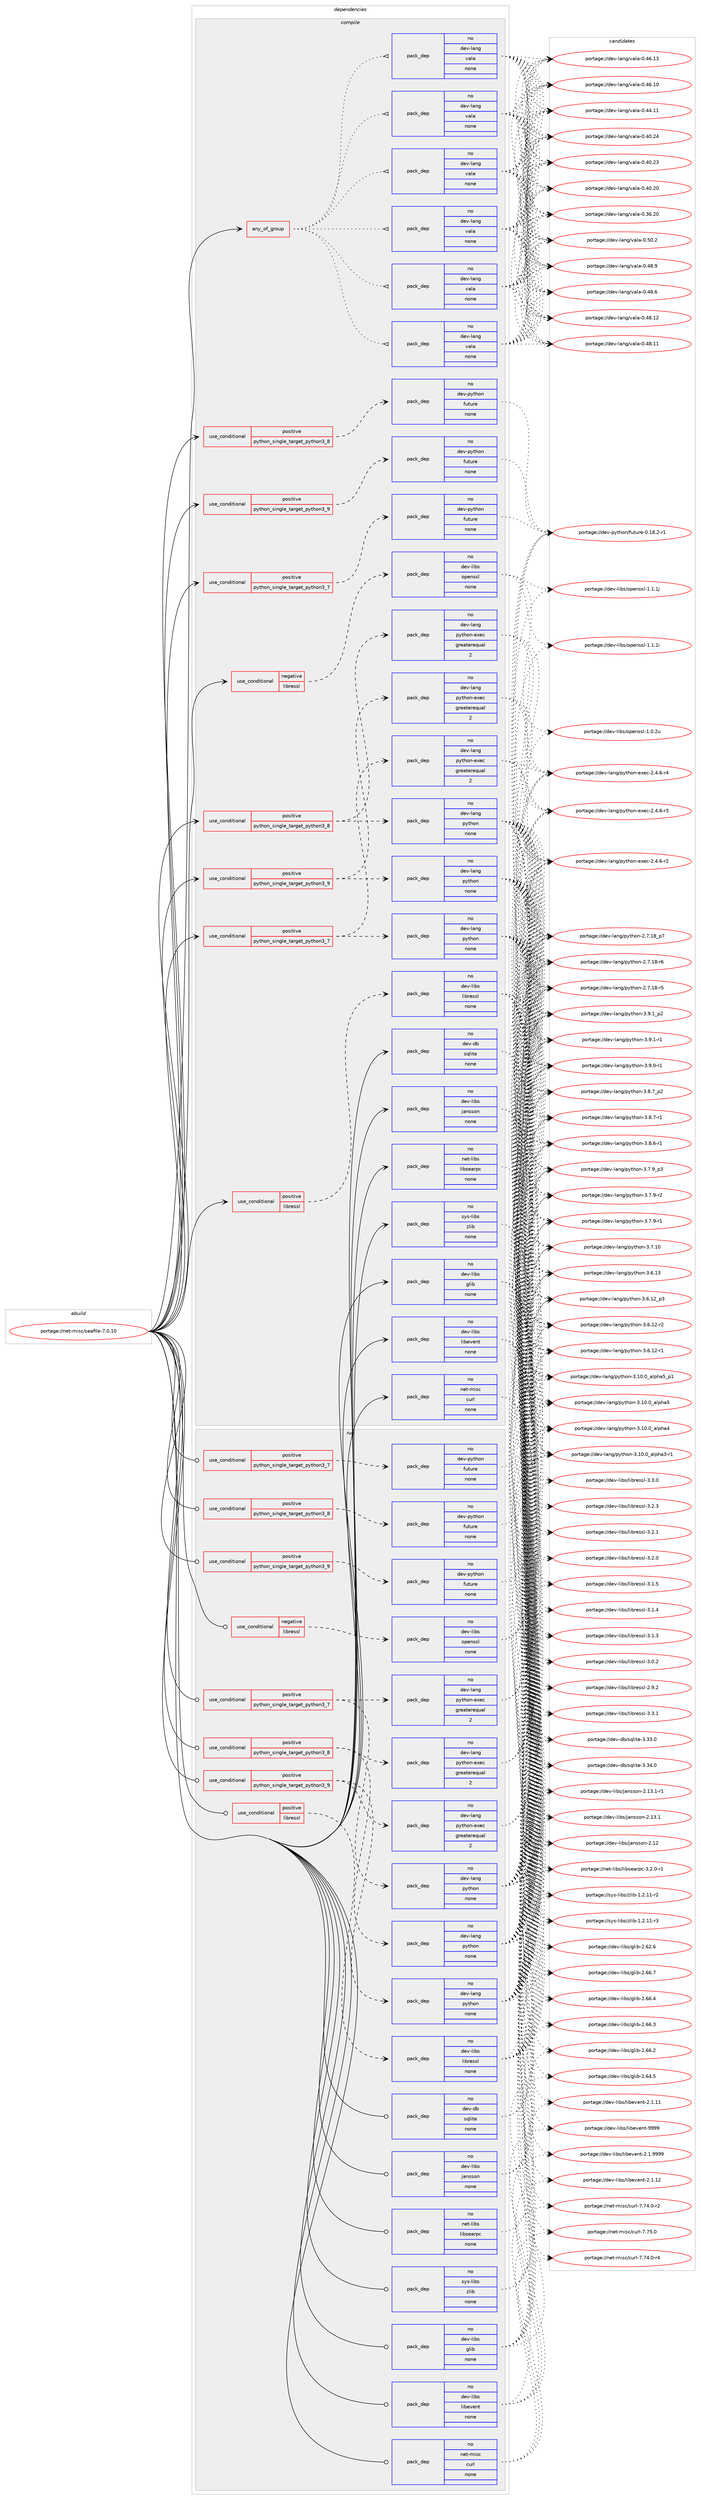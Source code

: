 digraph prolog {

# *************
# Graph options
# *************

newrank=true;
concentrate=true;
compound=true;
graph [rankdir=LR,fontname=Helvetica,fontsize=10,ranksep=1.5];#, ranksep=2.5, nodesep=0.2];
edge  [arrowhead=vee];
node  [fontname=Helvetica,fontsize=10];

# **********
# The ebuild
# **********

subgraph cluster_leftcol {
color=gray;
rank=same;
label=<<i>ebuild</i>>;
id [label="portage://net-misc/seafile-7.0.10", color=red, width=4, href="../net-misc/seafile-7.0.10.svg"];
}

# ****************
# The dependencies
# ****************

subgraph cluster_midcol {
color=gray;
label=<<i>dependencies</i>>;
subgraph cluster_compile {
fillcolor="#eeeeee";
style=filled;
label=<<i>compile</i>>;
subgraph any102 {
dependency11761 [label=<<TABLE BORDER="0" CELLBORDER="1" CELLSPACING="0" CELLPADDING="4"><TR><TD CELLPADDING="10">any_of_group</TD></TR></TABLE>>, shape=none, color=red];subgraph pack8275 {
dependency11762 [label=<<TABLE BORDER="0" CELLBORDER="1" CELLSPACING="0" CELLPADDING="4" WIDTH="220"><TR><TD ROWSPAN="6" CELLPADDING="30">pack_dep</TD></TR><TR><TD WIDTH="110">no</TD></TR><TR><TD>dev-lang</TD></TR><TR><TD>vala</TD></TR><TR><TD>none</TD></TR><TR><TD></TD></TR></TABLE>>, shape=none, color=blue];
}
dependency11761:e -> dependency11762:w [weight=20,style="dotted",arrowhead="oinv"];
subgraph pack8276 {
dependency11763 [label=<<TABLE BORDER="0" CELLBORDER="1" CELLSPACING="0" CELLPADDING="4" WIDTH="220"><TR><TD ROWSPAN="6" CELLPADDING="30">pack_dep</TD></TR><TR><TD WIDTH="110">no</TD></TR><TR><TD>dev-lang</TD></TR><TR><TD>vala</TD></TR><TR><TD>none</TD></TR><TR><TD></TD></TR></TABLE>>, shape=none, color=blue];
}
dependency11761:e -> dependency11763:w [weight=20,style="dotted",arrowhead="oinv"];
subgraph pack8277 {
dependency11764 [label=<<TABLE BORDER="0" CELLBORDER="1" CELLSPACING="0" CELLPADDING="4" WIDTH="220"><TR><TD ROWSPAN="6" CELLPADDING="30">pack_dep</TD></TR><TR><TD WIDTH="110">no</TD></TR><TR><TD>dev-lang</TD></TR><TR><TD>vala</TD></TR><TR><TD>none</TD></TR><TR><TD></TD></TR></TABLE>>, shape=none, color=blue];
}
dependency11761:e -> dependency11764:w [weight=20,style="dotted",arrowhead="oinv"];
subgraph pack8278 {
dependency11765 [label=<<TABLE BORDER="0" CELLBORDER="1" CELLSPACING="0" CELLPADDING="4" WIDTH="220"><TR><TD ROWSPAN="6" CELLPADDING="30">pack_dep</TD></TR><TR><TD WIDTH="110">no</TD></TR><TR><TD>dev-lang</TD></TR><TR><TD>vala</TD></TR><TR><TD>none</TD></TR><TR><TD></TD></TR></TABLE>>, shape=none, color=blue];
}
dependency11761:e -> dependency11765:w [weight=20,style="dotted",arrowhead="oinv"];
subgraph pack8279 {
dependency11766 [label=<<TABLE BORDER="0" CELLBORDER="1" CELLSPACING="0" CELLPADDING="4" WIDTH="220"><TR><TD ROWSPAN="6" CELLPADDING="30">pack_dep</TD></TR><TR><TD WIDTH="110">no</TD></TR><TR><TD>dev-lang</TD></TR><TR><TD>vala</TD></TR><TR><TD>none</TD></TR><TR><TD></TD></TR></TABLE>>, shape=none, color=blue];
}
dependency11761:e -> dependency11766:w [weight=20,style="dotted",arrowhead="oinv"];
subgraph pack8280 {
dependency11767 [label=<<TABLE BORDER="0" CELLBORDER="1" CELLSPACING="0" CELLPADDING="4" WIDTH="220"><TR><TD ROWSPAN="6" CELLPADDING="30">pack_dep</TD></TR><TR><TD WIDTH="110">no</TD></TR><TR><TD>dev-lang</TD></TR><TR><TD>vala</TD></TR><TR><TD>none</TD></TR><TR><TD></TD></TR></TABLE>>, shape=none, color=blue];
}
dependency11761:e -> dependency11767:w [weight=20,style="dotted",arrowhead="oinv"];
}
id:e -> dependency11761:w [weight=20,style="solid",arrowhead="vee"];
subgraph cond3375 {
dependency11768 [label=<<TABLE BORDER="0" CELLBORDER="1" CELLSPACING="0" CELLPADDING="4"><TR><TD ROWSPAN="3" CELLPADDING="10">use_conditional</TD></TR><TR><TD>negative</TD></TR><TR><TD>libressl</TD></TR></TABLE>>, shape=none, color=red];
subgraph pack8281 {
dependency11769 [label=<<TABLE BORDER="0" CELLBORDER="1" CELLSPACING="0" CELLPADDING="4" WIDTH="220"><TR><TD ROWSPAN="6" CELLPADDING="30">pack_dep</TD></TR><TR><TD WIDTH="110">no</TD></TR><TR><TD>dev-libs</TD></TR><TR><TD>openssl</TD></TR><TR><TD>none</TD></TR><TR><TD></TD></TR></TABLE>>, shape=none, color=blue];
}
dependency11768:e -> dependency11769:w [weight=20,style="dashed",arrowhead="vee"];
}
id:e -> dependency11768:w [weight=20,style="solid",arrowhead="vee"];
subgraph cond3376 {
dependency11770 [label=<<TABLE BORDER="0" CELLBORDER="1" CELLSPACING="0" CELLPADDING="4"><TR><TD ROWSPAN="3" CELLPADDING="10">use_conditional</TD></TR><TR><TD>positive</TD></TR><TR><TD>libressl</TD></TR></TABLE>>, shape=none, color=red];
subgraph pack8282 {
dependency11771 [label=<<TABLE BORDER="0" CELLBORDER="1" CELLSPACING="0" CELLPADDING="4" WIDTH="220"><TR><TD ROWSPAN="6" CELLPADDING="30">pack_dep</TD></TR><TR><TD WIDTH="110">no</TD></TR><TR><TD>dev-libs</TD></TR><TR><TD>libressl</TD></TR><TR><TD>none</TD></TR><TR><TD></TD></TR></TABLE>>, shape=none, color=blue];
}
dependency11770:e -> dependency11771:w [weight=20,style="dashed",arrowhead="vee"];
}
id:e -> dependency11770:w [weight=20,style="solid",arrowhead="vee"];
subgraph cond3377 {
dependency11772 [label=<<TABLE BORDER="0" CELLBORDER="1" CELLSPACING="0" CELLPADDING="4"><TR><TD ROWSPAN="3" CELLPADDING="10">use_conditional</TD></TR><TR><TD>positive</TD></TR><TR><TD>python_single_target_python3_7</TD></TR></TABLE>>, shape=none, color=red];
subgraph pack8283 {
dependency11773 [label=<<TABLE BORDER="0" CELLBORDER="1" CELLSPACING="0" CELLPADDING="4" WIDTH="220"><TR><TD ROWSPAN="6" CELLPADDING="30">pack_dep</TD></TR><TR><TD WIDTH="110">no</TD></TR><TR><TD>dev-lang</TD></TR><TR><TD>python</TD></TR><TR><TD>none</TD></TR><TR><TD></TD></TR></TABLE>>, shape=none, color=blue];
}
dependency11772:e -> dependency11773:w [weight=20,style="dashed",arrowhead="vee"];
subgraph pack8284 {
dependency11774 [label=<<TABLE BORDER="0" CELLBORDER="1" CELLSPACING="0" CELLPADDING="4" WIDTH="220"><TR><TD ROWSPAN="6" CELLPADDING="30">pack_dep</TD></TR><TR><TD WIDTH="110">no</TD></TR><TR><TD>dev-lang</TD></TR><TR><TD>python-exec</TD></TR><TR><TD>greaterequal</TD></TR><TR><TD>2</TD></TR></TABLE>>, shape=none, color=blue];
}
dependency11772:e -> dependency11774:w [weight=20,style="dashed",arrowhead="vee"];
}
id:e -> dependency11772:w [weight=20,style="solid",arrowhead="vee"];
subgraph cond3378 {
dependency11775 [label=<<TABLE BORDER="0" CELLBORDER="1" CELLSPACING="0" CELLPADDING="4"><TR><TD ROWSPAN="3" CELLPADDING="10">use_conditional</TD></TR><TR><TD>positive</TD></TR><TR><TD>python_single_target_python3_7</TD></TR></TABLE>>, shape=none, color=red];
subgraph pack8285 {
dependency11776 [label=<<TABLE BORDER="0" CELLBORDER="1" CELLSPACING="0" CELLPADDING="4" WIDTH="220"><TR><TD ROWSPAN="6" CELLPADDING="30">pack_dep</TD></TR><TR><TD WIDTH="110">no</TD></TR><TR><TD>dev-python</TD></TR><TR><TD>future</TD></TR><TR><TD>none</TD></TR><TR><TD></TD></TR></TABLE>>, shape=none, color=blue];
}
dependency11775:e -> dependency11776:w [weight=20,style="dashed",arrowhead="vee"];
}
id:e -> dependency11775:w [weight=20,style="solid",arrowhead="vee"];
subgraph cond3379 {
dependency11777 [label=<<TABLE BORDER="0" CELLBORDER="1" CELLSPACING="0" CELLPADDING="4"><TR><TD ROWSPAN="3" CELLPADDING="10">use_conditional</TD></TR><TR><TD>positive</TD></TR><TR><TD>python_single_target_python3_8</TD></TR></TABLE>>, shape=none, color=red];
subgraph pack8286 {
dependency11778 [label=<<TABLE BORDER="0" CELLBORDER="1" CELLSPACING="0" CELLPADDING="4" WIDTH="220"><TR><TD ROWSPAN="6" CELLPADDING="30">pack_dep</TD></TR><TR><TD WIDTH="110">no</TD></TR><TR><TD>dev-lang</TD></TR><TR><TD>python</TD></TR><TR><TD>none</TD></TR><TR><TD></TD></TR></TABLE>>, shape=none, color=blue];
}
dependency11777:e -> dependency11778:w [weight=20,style="dashed",arrowhead="vee"];
subgraph pack8287 {
dependency11779 [label=<<TABLE BORDER="0" CELLBORDER="1" CELLSPACING="0" CELLPADDING="4" WIDTH="220"><TR><TD ROWSPAN="6" CELLPADDING="30">pack_dep</TD></TR><TR><TD WIDTH="110">no</TD></TR><TR><TD>dev-lang</TD></TR><TR><TD>python-exec</TD></TR><TR><TD>greaterequal</TD></TR><TR><TD>2</TD></TR></TABLE>>, shape=none, color=blue];
}
dependency11777:e -> dependency11779:w [weight=20,style="dashed",arrowhead="vee"];
}
id:e -> dependency11777:w [weight=20,style="solid",arrowhead="vee"];
subgraph cond3380 {
dependency11780 [label=<<TABLE BORDER="0" CELLBORDER="1" CELLSPACING="0" CELLPADDING="4"><TR><TD ROWSPAN="3" CELLPADDING="10">use_conditional</TD></TR><TR><TD>positive</TD></TR><TR><TD>python_single_target_python3_8</TD></TR></TABLE>>, shape=none, color=red];
subgraph pack8288 {
dependency11781 [label=<<TABLE BORDER="0" CELLBORDER="1" CELLSPACING="0" CELLPADDING="4" WIDTH="220"><TR><TD ROWSPAN="6" CELLPADDING="30">pack_dep</TD></TR><TR><TD WIDTH="110">no</TD></TR><TR><TD>dev-python</TD></TR><TR><TD>future</TD></TR><TR><TD>none</TD></TR><TR><TD></TD></TR></TABLE>>, shape=none, color=blue];
}
dependency11780:e -> dependency11781:w [weight=20,style="dashed",arrowhead="vee"];
}
id:e -> dependency11780:w [weight=20,style="solid",arrowhead="vee"];
subgraph cond3381 {
dependency11782 [label=<<TABLE BORDER="0" CELLBORDER="1" CELLSPACING="0" CELLPADDING="4"><TR><TD ROWSPAN="3" CELLPADDING="10">use_conditional</TD></TR><TR><TD>positive</TD></TR><TR><TD>python_single_target_python3_9</TD></TR></TABLE>>, shape=none, color=red];
subgraph pack8289 {
dependency11783 [label=<<TABLE BORDER="0" CELLBORDER="1" CELLSPACING="0" CELLPADDING="4" WIDTH="220"><TR><TD ROWSPAN="6" CELLPADDING="30">pack_dep</TD></TR><TR><TD WIDTH="110">no</TD></TR><TR><TD>dev-lang</TD></TR><TR><TD>python</TD></TR><TR><TD>none</TD></TR><TR><TD></TD></TR></TABLE>>, shape=none, color=blue];
}
dependency11782:e -> dependency11783:w [weight=20,style="dashed",arrowhead="vee"];
subgraph pack8290 {
dependency11784 [label=<<TABLE BORDER="0" CELLBORDER="1" CELLSPACING="0" CELLPADDING="4" WIDTH="220"><TR><TD ROWSPAN="6" CELLPADDING="30">pack_dep</TD></TR><TR><TD WIDTH="110">no</TD></TR><TR><TD>dev-lang</TD></TR><TR><TD>python-exec</TD></TR><TR><TD>greaterequal</TD></TR><TR><TD>2</TD></TR></TABLE>>, shape=none, color=blue];
}
dependency11782:e -> dependency11784:w [weight=20,style="dashed",arrowhead="vee"];
}
id:e -> dependency11782:w [weight=20,style="solid",arrowhead="vee"];
subgraph cond3382 {
dependency11785 [label=<<TABLE BORDER="0" CELLBORDER="1" CELLSPACING="0" CELLPADDING="4"><TR><TD ROWSPAN="3" CELLPADDING="10">use_conditional</TD></TR><TR><TD>positive</TD></TR><TR><TD>python_single_target_python3_9</TD></TR></TABLE>>, shape=none, color=red];
subgraph pack8291 {
dependency11786 [label=<<TABLE BORDER="0" CELLBORDER="1" CELLSPACING="0" CELLPADDING="4" WIDTH="220"><TR><TD ROWSPAN="6" CELLPADDING="30">pack_dep</TD></TR><TR><TD WIDTH="110">no</TD></TR><TR><TD>dev-python</TD></TR><TR><TD>future</TD></TR><TR><TD>none</TD></TR><TR><TD></TD></TR></TABLE>>, shape=none, color=blue];
}
dependency11785:e -> dependency11786:w [weight=20,style="dashed",arrowhead="vee"];
}
id:e -> dependency11785:w [weight=20,style="solid",arrowhead="vee"];
subgraph pack8292 {
dependency11787 [label=<<TABLE BORDER="0" CELLBORDER="1" CELLSPACING="0" CELLPADDING="4" WIDTH="220"><TR><TD ROWSPAN="6" CELLPADDING="30">pack_dep</TD></TR><TR><TD WIDTH="110">no</TD></TR><TR><TD>dev-db</TD></TR><TR><TD>sqlite</TD></TR><TR><TD>none</TD></TR><TR><TD></TD></TR></TABLE>>, shape=none, color=blue];
}
id:e -> dependency11787:w [weight=20,style="solid",arrowhead="vee"];
subgraph pack8293 {
dependency11788 [label=<<TABLE BORDER="0" CELLBORDER="1" CELLSPACING="0" CELLPADDING="4" WIDTH="220"><TR><TD ROWSPAN="6" CELLPADDING="30">pack_dep</TD></TR><TR><TD WIDTH="110">no</TD></TR><TR><TD>dev-libs</TD></TR><TR><TD>glib</TD></TR><TR><TD>none</TD></TR><TR><TD></TD></TR></TABLE>>, shape=none, color=blue];
}
id:e -> dependency11788:w [weight=20,style="solid",arrowhead="vee"];
subgraph pack8294 {
dependency11789 [label=<<TABLE BORDER="0" CELLBORDER="1" CELLSPACING="0" CELLPADDING="4" WIDTH="220"><TR><TD ROWSPAN="6" CELLPADDING="30">pack_dep</TD></TR><TR><TD WIDTH="110">no</TD></TR><TR><TD>dev-libs</TD></TR><TR><TD>jansson</TD></TR><TR><TD>none</TD></TR><TR><TD></TD></TR></TABLE>>, shape=none, color=blue];
}
id:e -> dependency11789:w [weight=20,style="solid",arrowhead="vee"];
subgraph pack8295 {
dependency11790 [label=<<TABLE BORDER="0" CELLBORDER="1" CELLSPACING="0" CELLPADDING="4" WIDTH="220"><TR><TD ROWSPAN="6" CELLPADDING="30">pack_dep</TD></TR><TR><TD WIDTH="110">no</TD></TR><TR><TD>dev-libs</TD></TR><TR><TD>libevent</TD></TR><TR><TD>none</TD></TR><TR><TD></TD></TR></TABLE>>, shape=none, color=blue];
}
id:e -> dependency11790:w [weight=20,style="solid",arrowhead="vee"];
subgraph pack8296 {
dependency11791 [label=<<TABLE BORDER="0" CELLBORDER="1" CELLSPACING="0" CELLPADDING="4" WIDTH="220"><TR><TD ROWSPAN="6" CELLPADDING="30">pack_dep</TD></TR><TR><TD WIDTH="110">no</TD></TR><TR><TD>net-libs</TD></TR><TR><TD>libsearpc</TD></TR><TR><TD>none</TD></TR><TR><TD></TD></TR></TABLE>>, shape=none, color=blue];
}
id:e -> dependency11791:w [weight=20,style="solid",arrowhead="vee"];
subgraph pack8297 {
dependency11792 [label=<<TABLE BORDER="0" CELLBORDER="1" CELLSPACING="0" CELLPADDING="4" WIDTH="220"><TR><TD ROWSPAN="6" CELLPADDING="30">pack_dep</TD></TR><TR><TD WIDTH="110">no</TD></TR><TR><TD>net-misc</TD></TR><TR><TD>curl</TD></TR><TR><TD>none</TD></TR><TR><TD></TD></TR></TABLE>>, shape=none, color=blue];
}
id:e -> dependency11792:w [weight=20,style="solid",arrowhead="vee"];
subgraph pack8298 {
dependency11793 [label=<<TABLE BORDER="0" CELLBORDER="1" CELLSPACING="0" CELLPADDING="4" WIDTH="220"><TR><TD ROWSPAN="6" CELLPADDING="30">pack_dep</TD></TR><TR><TD WIDTH="110">no</TD></TR><TR><TD>sys-libs</TD></TR><TR><TD>zlib</TD></TR><TR><TD>none</TD></TR><TR><TD></TD></TR></TABLE>>, shape=none, color=blue];
}
id:e -> dependency11793:w [weight=20,style="solid",arrowhead="vee"];
}
subgraph cluster_compileandrun {
fillcolor="#eeeeee";
style=filled;
label=<<i>compile and run</i>>;
}
subgraph cluster_run {
fillcolor="#eeeeee";
style=filled;
label=<<i>run</i>>;
subgraph cond3383 {
dependency11794 [label=<<TABLE BORDER="0" CELLBORDER="1" CELLSPACING="0" CELLPADDING="4"><TR><TD ROWSPAN="3" CELLPADDING="10">use_conditional</TD></TR><TR><TD>negative</TD></TR><TR><TD>libressl</TD></TR></TABLE>>, shape=none, color=red];
subgraph pack8299 {
dependency11795 [label=<<TABLE BORDER="0" CELLBORDER="1" CELLSPACING="0" CELLPADDING="4" WIDTH="220"><TR><TD ROWSPAN="6" CELLPADDING="30">pack_dep</TD></TR><TR><TD WIDTH="110">no</TD></TR><TR><TD>dev-libs</TD></TR><TR><TD>openssl</TD></TR><TR><TD>none</TD></TR><TR><TD></TD></TR></TABLE>>, shape=none, color=blue];
}
dependency11794:e -> dependency11795:w [weight=20,style="dashed",arrowhead="vee"];
}
id:e -> dependency11794:w [weight=20,style="solid",arrowhead="odot"];
subgraph cond3384 {
dependency11796 [label=<<TABLE BORDER="0" CELLBORDER="1" CELLSPACING="0" CELLPADDING="4"><TR><TD ROWSPAN="3" CELLPADDING="10">use_conditional</TD></TR><TR><TD>positive</TD></TR><TR><TD>libressl</TD></TR></TABLE>>, shape=none, color=red];
subgraph pack8300 {
dependency11797 [label=<<TABLE BORDER="0" CELLBORDER="1" CELLSPACING="0" CELLPADDING="4" WIDTH="220"><TR><TD ROWSPAN="6" CELLPADDING="30">pack_dep</TD></TR><TR><TD WIDTH="110">no</TD></TR><TR><TD>dev-libs</TD></TR><TR><TD>libressl</TD></TR><TR><TD>none</TD></TR><TR><TD></TD></TR></TABLE>>, shape=none, color=blue];
}
dependency11796:e -> dependency11797:w [weight=20,style="dashed",arrowhead="vee"];
}
id:e -> dependency11796:w [weight=20,style="solid",arrowhead="odot"];
subgraph cond3385 {
dependency11798 [label=<<TABLE BORDER="0" CELLBORDER="1" CELLSPACING="0" CELLPADDING="4"><TR><TD ROWSPAN="3" CELLPADDING="10">use_conditional</TD></TR><TR><TD>positive</TD></TR><TR><TD>python_single_target_python3_7</TD></TR></TABLE>>, shape=none, color=red];
subgraph pack8301 {
dependency11799 [label=<<TABLE BORDER="0" CELLBORDER="1" CELLSPACING="0" CELLPADDING="4" WIDTH="220"><TR><TD ROWSPAN="6" CELLPADDING="30">pack_dep</TD></TR><TR><TD WIDTH="110">no</TD></TR><TR><TD>dev-lang</TD></TR><TR><TD>python</TD></TR><TR><TD>none</TD></TR><TR><TD></TD></TR></TABLE>>, shape=none, color=blue];
}
dependency11798:e -> dependency11799:w [weight=20,style="dashed",arrowhead="vee"];
subgraph pack8302 {
dependency11800 [label=<<TABLE BORDER="0" CELLBORDER="1" CELLSPACING="0" CELLPADDING="4" WIDTH="220"><TR><TD ROWSPAN="6" CELLPADDING="30">pack_dep</TD></TR><TR><TD WIDTH="110">no</TD></TR><TR><TD>dev-lang</TD></TR><TR><TD>python-exec</TD></TR><TR><TD>greaterequal</TD></TR><TR><TD>2</TD></TR></TABLE>>, shape=none, color=blue];
}
dependency11798:e -> dependency11800:w [weight=20,style="dashed",arrowhead="vee"];
}
id:e -> dependency11798:w [weight=20,style="solid",arrowhead="odot"];
subgraph cond3386 {
dependency11801 [label=<<TABLE BORDER="0" CELLBORDER="1" CELLSPACING="0" CELLPADDING="4"><TR><TD ROWSPAN="3" CELLPADDING="10">use_conditional</TD></TR><TR><TD>positive</TD></TR><TR><TD>python_single_target_python3_7</TD></TR></TABLE>>, shape=none, color=red];
subgraph pack8303 {
dependency11802 [label=<<TABLE BORDER="0" CELLBORDER="1" CELLSPACING="0" CELLPADDING="4" WIDTH="220"><TR><TD ROWSPAN="6" CELLPADDING="30">pack_dep</TD></TR><TR><TD WIDTH="110">no</TD></TR><TR><TD>dev-python</TD></TR><TR><TD>future</TD></TR><TR><TD>none</TD></TR><TR><TD></TD></TR></TABLE>>, shape=none, color=blue];
}
dependency11801:e -> dependency11802:w [weight=20,style="dashed",arrowhead="vee"];
}
id:e -> dependency11801:w [weight=20,style="solid",arrowhead="odot"];
subgraph cond3387 {
dependency11803 [label=<<TABLE BORDER="0" CELLBORDER="1" CELLSPACING="0" CELLPADDING="4"><TR><TD ROWSPAN="3" CELLPADDING="10">use_conditional</TD></TR><TR><TD>positive</TD></TR><TR><TD>python_single_target_python3_8</TD></TR></TABLE>>, shape=none, color=red];
subgraph pack8304 {
dependency11804 [label=<<TABLE BORDER="0" CELLBORDER="1" CELLSPACING="0" CELLPADDING="4" WIDTH="220"><TR><TD ROWSPAN="6" CELLPADDING="30">pack_dep</TD></TR><TR><TD WIDTH="110">no</TD></TR><TR><TD>dev-lang</TD></TR><TR><TD>python</TD></TR><TR><TD>none</TD></TR><TR><TD></TD></TR></TABLE>>, shape=none, color=blue];
}
dependency11803:e -> dependency11804:w [weight=20,style="dashed",arrowhead="vee"];
subgraph pack8305 {
dependency11805 [label=<<TABLE BORDER="0" CELLBORDER="1" CELLSPACING="0" CELLPADDING="4" WIDTH="220"><TR><TD ROWSPAN="6" CELLPADDING="30">pack_dep</TD></TR><TR><TD WIDTH="110">no</TD></TR><TR><TD>dev-lang</TD></TR><TR><TD>python-exec</TD></TR><TR><TD>greaterequal</TD></TR><TR><TD>2</TD></TR></TABLE>>, shape=none, color=blue];
}
dependency11803:e -> dependency11805:w [weight=20,style="dashed",arrowhead="vee"];
}
id:e -> dependency11803:w [weight=20,style="solid",arrowhead="odot"];
subgraph cond3388 {
dependency11806 [label=<<TABLE BORDER="0" CELLBORDER="1" CELLSPACING="0" CELLPADDING="4"><TR><TD ROWSPAN="3" CELLPADDING="10">use_conditional</TD></TR><TR><TD>positive</TD></TR><TR><TD>python_single_target_python3_8</TD></TR></TABLE>>, shape=none, color=red];
subgraph pack8306 {
dependency11807 [label=<<TABLE BORDER="0" CELLBORDER="1" CELLSPACING="0" CELLPADDING="4" WIDTH="220"><TR><TD ROWSPAN="6" CELLPADDING="30">pack_dep</TD></TR><TR><TD WIDTH="110">no</TD></TR><TR><TD>dev-python</TD></TR><TR><TD>future</TD></TR><TR><TD>none</TD></TR><TR><TD></TD></TR></TABLE>>, shape=none, color=blue];
}
dependency11806:e -> dependency11807:w [weight=20,style="dashed",arrowhead="vee"];
}
id:e -> dependency11806:w [weight=20,style="solid",arrowhead="odot"];
subgraph cond3389 {
dependency11808 [label=<<TABLE BORDER="0" CELLBORDER="1" CELLSPACING="0" CELLPADDING="4"><TR><TD ROWSPAN="3" CELLPADDING="10">use_conditional</TD></TR><TR><TD>positive</TD></TR><TR><TD>python_single_target_python3_9</TD></TR></TABLE>>, shape=none, color=red];
subgraph pack8307 {
dependency11809 [label=<<TABLE BORDER="0" CELLBORDER="1" CELLSPACING="0" CELLPADDING="4" WIDTH="220"><TR><TD ROWSPAN="6" CELLPADDING="30">pack_dep</TD></TR><TR><TD WIDTH="110">no</TD></TR><TR><TD>dev-lang</TD></TR><TR><TD>python</TD></TR><TR><TD>none</TD></TR><TR><TD></TD></TR></TABLE>>, shape=none, color=blue];
}
dependency11808:e -> dependency11809:w [weight=20,style="dashed",arrowhead="vee"];
subgraph pack8308 {
dependency11810 [label=<<TABLE BORDER="0" CELLBORDER="1" CELLSPACING="0" CELLPADDING="4" WIDTH="220"><TR><TD ROWSPAN="6" CELLPADDING="30">pack_dep</TD></TR><TR><TD WIDTH="110">no</TD></TR><TR><TD>dev-lang</TD></TR><TR><TD>python-exec</TD></TR><TR><TD>greaterequal</TD></TR><TR><TD>2</TD></TR></TABLE>>, shape=none, color=blue];
}
dependency11808:e -> dependency11810:w [weight=20,style="dashed",arrowhead="vee"];
}
id:e -> dependency11808:w [weight=20,style="solid",arrowhead="odot"];
subgraph cond3390 {
dependency11811 [label=<<TABLE BORDER="0" CELLBORDER="1" CELLSPACING="0" CELLPADDING="4"><TR><TD ROWSPAN="3" CELLPADDING="10">use_conditional</TD></TR><TR><TD>positive</TD></TR><TR><TD>python_single_target_python3_9</TD></TR></TABLE>>, shape=none, color=red];
subgraph pack8309 {
dependency11812 [label=<<TABLE BORDER="0" CELLBORDER="1" CELLSPACING="0" CELLPADDING="4" WIDTH="220"><TR><TD ROWSPAN="6" CELLPADDING="30">pack_dep</TD></TR><TR><TD WIDTH="110">no</TD></TR><TR><TD>dev-python</TD></TR><TR><TD>future</TD></TR><TR><TD>none</TD></TR><TR><TD></TD></TR></TABLE>>, shape=none, color=blue];
}
dependency11811:e -> dependency11812:w [weight=20,style="dashed",arrowhead="vee"];
}
id:e -> dependency11811:w [weight=20,style="solid",arrowhead="odot"];
subgraph pack8310 {
dependency11813 [label=<<TABLE BORDER="0" CELLBORDER="1" CELLSPACING="0" CELLPADDING="4" WIDTH="220"><TR><TD ROWSPAN="6" CELLPADDING="30">pack_dep</TD></TR><TR><TD WIDTH="110">no</TD></TR><TR><TD>dev-db</TD></TR><TR><TD>sqlite</TD></TR><TR><TD>none</TD></TR><TR><TD></TD></TR></TABLE>>, shape=none, color=blue];
}
id:e -> dependency11813:w [weight=20,style="solid",arrowhead="odot"];
subgraph pack8311 {
dependency11814 [label=<<TABLE BORDER="0" CELLBORDER="1" CELLSPACING="0" CELLPADDING="4" WIDTH="220"><TR><TD ROWSPAN="6" CELLPADDING="30">pack_dep</TD></TR><TR><TD WIDTH="110">no</TD></TR><TR><TD>dev-libs</TD></TR><TR><TD>glib</TD></TR><TR><TD>none</TD></TR><TR><TD></TD></TR></TABLE>>, shape=none, color=blue];
}
id:e -> dependency11814:w [weight=20,style="solid",arrowhead="odot"];
subgraph pack8312 {
dependency11815 [label=<<TABLE BORDER="0" CELLBORDER="1" CELLSPACING="0" CELLPADDING="4" WIDTH="220"><TR><TD ROWSPAN="6" CELLPADDING="30">pack_dep</TD></TR><TR><TD WIDTH="110">no</TD></TR><TR><TD>dev-libs</TD></TR><TR><TD>jansson</TD></TR><TR><TD>none</TD></TR><TR><TD></TD></TR></TABLE>>, shape=none, color=blue];
}
id:e -> dependency11815:w [weight=20,style="solid",arrowhead="odot"];
subgraph pack8313 {
dependency11816 [label=<<TABLE BORDER="0" CELLBORDER="1" CELLSPACING="0" CELLPADDING="4" WIDTH="220"><TR><TD ROWSPAN="6" CELLPADDING="30">pack_dep</TD></TR><TR><TD WIDTH="110">no</TD></TR><TR><TD>dev-libs</TD></TR><TR><TD>libevent</TD></TR><TR><TD>none</TD></TR><TR><TD></TD></TR></TABLE>>, shape=none, color=blue];
}
id:e -> dependency11816:w [weight=20,style="solid",arrowhead="odot"];
subgraph pack8314 {
dependency11817 [label=<<TABLE BORDER="0" CELLBORDER="1" CELLSPACING="0" CELLPADDING="4" WIDTH="220"><TR><TD ROWSPAN="6" CELLPADDING="30">pack_dep</TD></TR><TR><TD WIDTH="110">no</TD></TR><TR><TD>net-libs</TD></TR><TR><TD>libsearpc</TD></TR><TR><TD>none</TD></TR><TR><TD></TD></TR></TABLE>>, shape=none, color=blue];
}
id:e -> dependency11817:w [weight=20,style="solid",arrowhead="odot"];
subgraph pack8315 {
dependency11818 [label=<<TABLE BORDER="0" CELLBORDER="1" CELLSPACING="0" CELLPADDING="4" WIDTH="220"><TR><TD ROWSPAN="6" CELLPADDING="30">pack_dep</TD></TR><TR><TD WIDTH="110">no</TD></TR><TR><TD>net-misc</TD></TR><TR><TD>curl</TD></TR><TR><TD>none</TD></TR><TR><TD></TD></TR></TABLE>>, shape=none, color=blue];
}
id:e -> dependency11818:w [weight=20,style="solid",arrowhead="odot"];
subgraph pack8316 {
dependency11819 [label=<<TABLE BORDER="0" CELLBORDER="1" CELLSPACING="0" CELLPADDING="4" WIDTH="220"><TR><TD ROWSPAN="6" CELLPADDING="30">pack_dep</TD></TR><TR><TD WIDTH="110">no</TD></TR><TR><TD>sys-libs</TD></TR><TR><TD>zlib</TD></TR><TR><TD>none</TD></TR><TR><TD></TD></TR></TABLE>>, shape=none, color=blue];
}
id:e -> dependency11819:w [weight=20,style="solid",arrowhead="odot"];
}
}

# **************
# The candidates
# **************

subgraph cluster_choices {
rank=same;
color=gray;
label=<<i>candidates</i>>;

subgraph choice8275 {
color=black;
nodesep=1;
choice100101118451089711010347118971089745484653484650 [label="portage://dev-lang/vala-0.50.2", color=red, width=4,href="../dev-lang/vala-0.50.2.svg"];
choice100101118451089711010347118971089745484652564657 [label="portage://dev-lang/vala-0.48.9", color=red, width=4,href="../dev-lang/vala-0.48.9.svg"];
choice100101118451089711010347118971089745484652564654 [label="portage://dev-lang/vala-0.48.6", color=red, width=4,href="../dev-lang/vala-0.48.6.svg"];
choice10010111845108971101034711897108974548465256464950 [label="portage://dev-lang/vala-0.48.12", color=red, width=4,href="../dev-lang/vala-0.48.12.svg"];
choice10010111845108971101034711897108974548465256464949 [label="portage://dev-lang/vala-0.48.11", color=red, width=4,href="../dev-lang/vala-0.48.11.svg"];
choice10010111845108971101034711897108974548465254464951 [label="portage://dev-lang/vala-0.46.13", color=red, width=4,href="../dev-lang/vala-0.46.13.svg"];
choice10010111845108971101034711897108974548465254464948 [label="portage://dev-lang/vala-0.46.10", color=red, width=4,href="../dev-lang/vala-0.46.10.svg"];
choice10010111845108971101034711897108974548465252464949 [label="portage://dev-lang/vala-0.44.11", color=red, width=4,href="../dev-lang/vala-0.44.11.svg"];
choice10010111845108971101034711897108974548465248465052 [label="portage://dev-lang/vala-0.40.24", color=red, width=4,href="../dev-lang/vala-0.40.24.svg"];
choice10010111845108971101034711897108974548465248465051 [label="portage://dev-lang/vala-0.40.23", color=red, width=4,href="../dev-lang/vala-0.40.23.svg"];
choice10010111845108971101034711897108974548465248465048 [label="portage://dev-lang/vala-0.40.20", color=red, width=4,href="../dev-lang/vala-0.40.20.svg"];
choice10010111845108971101034711897108974548465154465048 [label="portage://dev-lang/vala-0.36.20", color=red, width=4,href="../dev-lang/vala-0.36.20.svg"];
dependency11762:e -> choice100101118451089711010347118971089745484653484650:w [style=dotted,weight="100"];
dependency11762:e -> choice100101118451089711010347118971089745484652564657:w [style=dotted,weight="100"];
dependency11762:e -> choice100101118451089711010347118971089745484652564654:w [style=dotted,weight="100"];
dependency11762:e -> choice10010111845108971101034711897108974548465256464950:w [style=dotted,weight="100"];
dependency11762:e -> choice10010111845108971101034711897108974548465256464949:w [style=dotted,weight="100"];
dependency11762:e -> choice10010111845108971101034711897108974548465254464951:w [style=dotted,weight="100"];
dependency11762:e -> choice10010111845108971101034711897108974548465254464948:w [style=dotted,weight="100"];
dependency11762:e -> choice10010111845108971101034711897108974548465252464949:w [style=dotted,weight="100"];
dependency11762:e -> choice10010111845108971101034711897108974548465248465052:w [style=dotted,weight="100"];
dependency11762:e -> choice10010111845108971101034711897108974548465248465051:w [style=dotted,weight="100"];
dependency11762:e -> choice10010111845108971101034711897108974548465248465048:w [style=dotted,weight="100"];
dependency11762:e -> choice10010111845108971101034711897108974548465154465048:w [style=dotted,weight="100"];
}
subgraph choice8276 {
color=black;
nodesep=1;
choice100101118451089711010347118971089745484653484650 [label="portage://dev-lang/vala-0.50.2", color=red, width=4,href="../dev-lang/vala-0.50.2.svg"];
choice100101118451089711010347118971089745484652564657 [label="portage://dev-lang/vala-0.48.9", color=red, width=4,href="../dev-lang/vala-0.48.9.svg"];
choice100101118451089711010347118971089745484652564654 [label="portage://dev-lang/vala-0.48.6", color=red, width=4,href="../dev-lang/vala-0.48.6.svg"];
choice10010111845108971101034711897108974548465256464950 [label="portage://dev-lang/vala-0.48.12", color=red, width=4,href="../dev-lang/vala-0.48.12.svg"];
choice10010111845108971101034711897108974548465256464949 [label="portage://dev-lang/vala-0.48.11", color=red, width=4,href="../dev-lang/vala-0.48.11.svg"];
choice10010111845108971101034711897108974548465254464951 [label="portage://dev-lang/vala-0.46.13", color=red, width=4,href="../dev-lang/vala-0.46.13.svg"];
choice10010111845108971101034711897108974548465254464948 [label="portage://dev-lang/vala-0.46.10", color=red, width=4,href="../dev-lang/vala-0.46.10.svg"];
choice10010111845108971101034711897108974548465252464949 [label="portage://dev-lang/vala-0.44.11", color=red, width=4,href="../dev-lang/vala-0.44.11.svg"];
choice10010111845108971101034711897108974548465248465052 [label="portage://dev-lang/vala-0.40.24", color=red, width=4,href="../dev-lang/vala-0.40.24.svg"];
choice10010111845108971101034711897108974548465248465051 [label="portage://dev-lang/vala-0.40.23", color=red, width=4,href="../dev-lang/vala-0.40.23.svg"];
choice10010111845108971101034711897108974548465248465048 [label="portage://dev-lang/vala-0.40.20", color=red, width=4,href="../dev-lang/vala-0.40.20.svg"];
choice10010111845108971101034711897108974548465154465048 [label="portage://dev-lang/vala-0.36.20", color=red, width=4,href="../dev-lang/vala-0.36.20.svg"];
dependency11763:e -> choice100101118451089711010347118971089745484653484650:w [style=dotted,weight="100"];
dependency11763:e -> choice100101118451089711010347118971089745484652564657:w [style=dotted,weight="100"];
dependency11763:e -> choice100101118451089711010347118971089745484652564654:w [style=dotted,weight="100"];
dependency11763:e -> choice10010111845108971101034711897108974548465256464950:w [style=dotted,weight="100"];
dependency11763:e -> choice10010111845108971101034711897108974548465256464949:w [style=dotted,weight="100"];
dependency11763:e -> choice10010111845108971101034711897108974548465254464951:w [style=dotted,weight="100"];
dependency11763:e -> choice10010111845108971101034711897108974548465254464948:w [style=dotted,weight="100"];
dependency11763:e -> choice10010111845108971101034711897108974548465252464949:w [style=dotted,weight="100"];
dependency11763:e -> choice10010111845108971101034711897108974548465248465052:w [style=dotted,weight="100"];
dependency11763:e -> choice10010111845108971101034711897108974548465248465051:w [style=dotted,weight="100"];
dependency11763:e -> choice10010111845108971101034711897108974548465248465048:w [style=dotted,weight="100"];
dependency11763:e -> choice10010111845108971101034711897108974548465154465048:w [style=dotted,weight="100"];
}
subgraph choice8277 {
color=black;
nodesep=1;
choice100101118451089711010347118971089745484653484650 [label="portage://dev-lang/vala-0.50.2", color=red, width=4,href="../dev-lang/vala-0.50.2.svg"];
choice100101118451089711010347118971089745484652564657 [label="portage://dev-lang/vala-0.48.9", color=red, width=4,href="../dev-lang/vala-0.48.9.svg"];
choice100101118451089711010347118971089745484652564654 [label="portage://dev-lang/vala-0.48.6", color=red, width=4,href="../dev-lang/vala-0.48.6.svg"];
choice10010111845108971101034711897108974548465256464950 [label="portage://dev-lang/vala-0.48.12", color=red, width=4,href="../dev-lang/vala-0.48.12.svg"];
choice10010111845108971101034711897108974548465256464949 [label="portage://dev-lang/vala-0.48.11", color=red, width=4,href="../dev-lang/vala-0.48.11.svg"];
choice10010111845108971101034711897108974548465254464951 [label="portage://dev-lang/vala-0.46.13", color=red, width=4,href="../dev-lang/vala-0.46.13.svg"];
choice10010111845108971101034711897108974548465254464948 [label="portage://dev-lang/vala-0.46.10", color=red, width=4,href="../dev-lang/vala-0.46.10.svg"];
choice10010111845108971101034711897108974548465252464949 [label="portage://dev-lang/vala-0.44.11", color=red, width=4,href="../dev-lang/vala-0.44.11.svg"];
choice10010111845108971101034711897108974548465248465052 [label="portage://dev-lang/vala-0.40.24", color=red, width=4,href="../dev-lang/vala-0.40.24.svg"];
choice10010111845108971101034711897108974548465248465051 [label="portage://dev-lang/vala-0.40.23", color=red, width=4,href="../dev-lang/vala-0.40.23.svg"];
choice10010111845108971101034711897108974548465248465048 [label="portage://dev-lang/vala-0.40.20", color=red, width=4,href="../dev-lang/vala-0.40.20.svg"];
choice10010111845108971101034711897108974548465154465048 [label="portage://dev-lang/vala-0.36.20", color=red, width=4,href="../dev-lang/vala-0.36.20.svg"];
dependency11764:e -> choice100101118451089711010347118971089745484653484650:w [style=dotted,weight="100"];
dependency11764:e -> choice100101118451089711010347118971089745484652564657:w [style=dotted,weight="100"];
dependency11764:e -> choice100101118451089711010347118971089745484652564654:w [style=dotted,weight="100"];
dependency11764:e -> choice10010111845108971101034711897108974548465256464950:w [style=dotted,weight="100"];
dependency11764:e -> choice10010111845108971101034711897108974548465256464949:w [style=dotted,weight="100"];
dependency11764:e -> choice10010111845108971101034711897108974548465254464951:w [style=dotted,weight="100"];
dependency11764:e -> choice10010111845108971101034711897108974548465254464948:w [style=dotted,weight="100"];
dependency11764:e -> choice10010111845108971101034711897108974548465252464949:w [style=dotted,weight="100"];
dependency11764:e -> choice10010111845108971101034711897108974548465248465052:w [style=dotted,weight="100"];
dependency11764:e -> choice10010111845108971101034711897108974548465248465051:w [style=dotted,weight="100"];
dependency11764:e -> choice10010111845108971101034711897108974548465248465048:w [style=dotted,weight="100"];
dependency11764:e -> choice10010111845108971101034711897108974548465154465048:w [style=dotted,weight="100"];
}
subgraph choice8278 {
color=black;
nodesep=1;
choice100101118451089711010347118971089745484653484650 [label="portage://dev-lang/vala-0.50.2", color=red, width=4,href="../dev-lang/vala-0.50.2.svg"];
choice100101118451089711010347118971089745484652564657 [label="portage://dev-lang/vala-0.48.9", color=red, width=4,href="../dev-lang/vala-0.48.9.svg"];
choice100101118451089711010347118971089745484652564654 [label="portage://dev-lang/vala-0.48.6", color=red, width=4,href="../dev-lang/vala-0.48.6.svg"];
choice10010111845108971101034711897108974548465256464950 [label="portage://dev-lang/vala-0.48.12", color=red, width=4,href="../dev-lang/vala-0.48.12.svg"];
choice10010111845108971101034711897108974548465256464949 [label="portage://dev-lang/vala-0.48.11", color=red, width=4,href="../dev-lang/vala-0.48.11.svg"];
choice10010111845108971101034711897108974548465254464951 [label="portage://dev-lang/vala-0.46.13", color=red, width=4,href="../dev-lang/vala-0.46.13.svg"];
choice10010111845108971101034711897108974548465254464948 [label="portage://dev-lang/vala-0.46.10", color=red, width=4,href="../dev-lang/vala-0.46.10.svg"];
choice10010111845108971101034711897108974548465252464949 [label="portage://dev-lang/vala-0.44.11", color=red, width=4,href="../dev-lang/vala-0.44.11.svg"];
choice10010111845108971101034711897108974548465248465052 [label="portage://dev-lang/vala-0.40.24", color=red, width=4,href="../dev-lang/vala-0.40.24.svg"];
choice10010111845108971101034711897108974548465248465051 [label="portage://dev-lang/vala-0.40.23", color=red, width=4,href="../dev-lang/vala-0.40.23.svg"];
choice10010111845108971101034711897108974548465248465048 [label="portage://dev-lang/vala-0.40.20", color=red, width=4,href="../dev-lang/vala-0.40.20.svg"];
choice10010111845108971101034711897108974548465154465048 [label="portage://dev-lang/vala-0.36.20", color=red, width=4,href="../dev-lang/vala-0.36.20.svg"];
dependency11765:e -> choice100101118451089711010347118971089745484653484650:w [style=dotted,weight="100"];
dependency11765:e -> choice100101118451089711010347118971089745484652564657:w [style=dotted,weight="100"];
dependency11765:e -> choice100101118451089711010347118971089745484652564654:w [style=dotted,weight="100"];
dependency11765:e -> choice10010111845108971101034711897108974548465256464950:w [style=dotted,weight="100"];
dependency11765:e -> choice10010111845108971101034711897108974548465256464949:w [style=dotted,weight="100"];
dependency11765:e -> choice10010111845108971101034711897108974548465254464951:w [style=dotted,weight="100"];
dependency11765:e -> choice10010111845108971101034711897108974548465254464948:w [style=dotted,weight="100"];
dependency11765:e -> choice10010111845108971101034711897108974548465252464949:w [style=dotted,weight="100"];
dependency11765:e -> choice10010111845108971101034711897108974548465248465052:w [style=dotted,weight="100"];
dependency11765:e -> choice10010111845108971101034711897108974548465248465051:w [style=dotted,weight="100"];
dependency11765:e -> choice10010111845108971101034711897108974548465248465048:w [style=dotted,weight="100"];
dependency11765:e -> choice10010111845108971101034711897108974548465154465048:w [style=dotted,weight="100"];
}
subgraph choice8279 {
color=black;
nodesep=1;
choice100101118451089711010347118971089745484653484650 [label="portage://dev-lang/vala-0.50.2", color=red, width=4,href="../dev-lang/vala-0.50.2.svg"];
choice100101118451089711010347118971089745484652564657 [label="portage://dev-lang/vala-0.48.9", color=red, width=4,href="../dev-lang/vala-0.48.9.svg"];
choice100101118451089711010347118971089745484652564654 [label="portage://dev-lang/vala-0.48.6", color=red, width=4,href="../dev-lang/vala-0.48.6.svg"];
choice10010111845108971101034711897108974548465256464950 [label="portage://dev-lang/vala-0.48.12", color=red, width=4,href="../dev-lang/vala-0.48.12.svg"];
choice10010111845108971101034711897108974548465256464949 [label="portage://dev-lang/vala-0.48.11", color=red, width=4,href="../dev-lang/vala-0.48.11.svg"];
choice10010111845108971101034711897108974548465254464951 [label="portage://dev-lang/vala-0.46.13", color=red, width=4,href="../dev-lang/vala-0.46.13.svg"];
choice10010111845108971101034711897108974548465254464948 [label="portage://dev-lang/vala-0.46.10", color=red, width=4,href="../dev-lang/vala-0.46.10.svg"];
choice10010111845108971101034711897108974548465252464949 [label="portage://dev-lang/vala-0.44.11", color=red, width=4,href="../dev-lang/vala-0.44.11.svg"];
choice10010111845108971101034711897108974548465248465052 [label="portage://dev-lang/vala-0.40.24", color=red, width=4,href="../dev-lang/vala-0.40.24.svg"];
choice10010111845108971101034711897108974548465248465051 [label="portage://dev-lang/vala-0.40.23", color=red, width=4,href="../dev-lang/vala-0.40.23.svg"];
choice10010111845108971101034711897108974548465248465048 [label="portage://dev-lang/vala-0.40.20", color=red, width=4,href="../dev-lang/vala-0.40.20.svg"];
choice10010111845108971101034711897108974548465154465048 [label="portage://dev-lang/vala-0.36.20", color=red, width=4,href="../dev-lang/vala-0.36.20.svg"];
dependency11766:e -> choice100101118451089711010347118971089745484653484650:w [style=dotted,weight="100"];
dependency11766:e -> choice100101118451089711010347118971089745484652564657:w [style=dotted,weight="100"];
dependency11766:e -> choice100101118451089711010347118971089745484652564654:w [style=dotted,weight="100"];
dependency11766:e -> choice10010111845108971101034711897108974548465256464950:w [style=dotted,weight="100"];
dependency11766:e -> choice10010111845108971101034711897108974548465256464949:w [style=dotted,weight="100"];
dependency11766:e -> choice10010111845108971101034711897108974548465254464951:w [style=dotted,weight="100"];
dependency11766:e -> choice10010111845108971101034711897108974548465254464948:w [style=dotted,weight="100"];
dependency11766:e -> choice10010111845108971101034711897108974548465252464949:w [style=dotted,weight="100"];
dependency11766:e -> choice10010111845108971101034711897108974548465248465052:w [style=dotted,weight="100"];
dependency11766:e -> choice10010111845108971101034711897108974548465248465051:w [style=dotted,weight="100"];
dependency11766:e -> choice10010111845108971101034711897108974548465248465048:w [style=dotted,weight="100"];
dependency11766:e -> choice10010111845108971101034711897108974548465154465048:w [style=dotted,weight="100"];
}
subgraph choice8280 {
color=black;
nodesep=1;
choice100101118451089711010347118971089745484653484650 [label="portage://dev-lang/vala-0.50.2", color=red, width=4,href="../dev-lang/vala-0.50.2.svg"];
choice100101118451089711010347118971089745484652564657 [label="portage://dev-lang/vala-0.48.9", color=red, width=4,href="../dev-lang/vala-0.48.9.svg"];
choice100101118451089711010347118971089745484652564654 [label="portage://dev-lang/vala-0.48.6", color=red, width=4,href="../dev-lang/vala-0.48.6.svg"];
choice10010111845108971101034711897108974548465256464950 [label="portage://dev-lang/vala-0.48.12", color=red, width=4,href="../dev-lang/vala-0.48.12.svg"];
choice10010111845108971101034711897108974548465256464949 [label="portage://dev-lang/vala-0.48.11", color=red, width=4,href="../dev-lang/vala-0.48.11.svg"];
choice10010111845108971101034711897108974548465254464951 [label="portage://dev-lang/vala-0.46.13", color=red, width=4,href="../dev-lang/vala-0.46.13.svg"];
choice10010111845108971101034711897108974548465254464948 [label="portage://dev-lang/vala-0.46.10", color=red, width=4,href="../dev-lang/vala-0.46.10.svg"];
choice10010111845108971101034711897108974548465252464949 [label="portage://dev-lang/vala-0.44.11", color=red, width=4,href="../dev-lang/vala-0.44.11.svg"];
choice10010111845108971101034711897108974548465248465052 [label="portage://dev-lang/vala-0.40.24", color=red, width=4,href="../dev-lang/vala-0.40.24.svg"];
choice10010111845108971101034711897108974548465248465051 [label="portage://dev-lang/vala-0.40.23", color=red, width=4,href="../dev-lang/vala-0.40.23.svg"];
choice10010111845108971101034711897108974548465248465048 [label="portage://dev-lang/vala-0.40.20", color=red, width=4,href="../dev-lang/vala-0.40.20.svg"];
choice10010111845108971101034711897108974548465154465048 [label="portage://dev-lang/vala-0.36.20", color=red, width=4,href="../dev-lang/vala-0.36.20.svg"];
dependency11767:e -> choice100101118451089711010347118971089745484653484650:w [style=dotted,weight="100"];
dependency11767:e -> choice100101118451089711010347118971089745484652564657:w [style=dotted,weight="100"];
dependency11767:e -> choice100101118451089711010347118971089745484652564654:w [style=dotted,weight="100"];
dependency11767:e -> choice10010111845108971101034711897108974548465256464950:w [style=dotted,weight="100"];
dependency11767:e -> choice10010111845108971101034711897108974548465256464949:w [style=dotted,weight="100"];
dependency11767:e -> choice10010111845108971101034711897108974548465254464951:w [style=dotted,weight="100"];
dependency11767:e -> choice10010111845108971101034711897108974548465254464948:w [style=dotted,weight="100"];
dependency11767:e -> choice10010111845108971101034711897108974548465252464949:w [style=dotted,weight="100"];
dependency11767:e -> choice10010111845108971101034711897108974548465248465052:w [style=dotted,weight="100"];
dependency11767:e -> choice10010111845108971101034711897108974548465248465051:w [style=dotted,weight="100"];
dependency11767:e -> choice10010111845108971101034711897108974548465248465048:w [style=dotted,weight="100"];
dependency11767:e -> choice10010111845108971101034711897108974548465154465048:w [style=dotted,weight="100"];
}
subgraph choice8281 {
color=black;
nodesep=1;
choice100101118451081059811547111112101110115115108454946494649106 [label="portage://dev-libs/openssl-1.1.1j", color=red, width=4,href="../dev-libs/openssl-1.1.1j.svg"];
choice100101118451081059811547111112101110115115108454946494649105 [label="portage://dev-libs/openssl-1.1.1i", color=red, width=4,href="../dev-libs/openssl-1.1.1i.svg"];
choice100101118451081059811547111112101110115115108454946484650117 [label="portage://dev-libs/openssl-1.0.2u", color=red, width=4,href="../dev-libs/openssl-1.0.2u.svg"];
dependency11769:e -> choice100101118451081059811547111112101110115115108454946494649106:w [style=dotted,weight="100"];
dependency11769:e -> choice100101118451081059811547111112101110115115108454946494649105:w [style=dotted,weight="100"];
dependency11769:e -> choice100101118451081059811547111112101110115115108454946484650117:w [style=dotted,weight="100"];
}
subgraph choice8282 {
color=black;
nodesep=1;
choice10010111845108105981154710810598114101115115108455146514649 [label="portage://dev-libs/libressl-3.3.1", color=red, width=4,href="../dev-libs/libressl-3.3.1.svg"];
choice10010111845108105981154710810598114101115115108455146514648 [label="portage://dev-libs/libressl-3.3.0", color=red, width=4,href="../dev-libs/libressl-3.3.0.svg"];
choice10010111845108105981154710810598114101115115108455146504651 [label="portage://dev-libs/libressl-3.2.3", color=red, width=4,href="../dev-libs/libressl-3.2.3.svg"];
choice10010111845108105981154710810598114101115115108455146504649 [label="portage://dev-libs/libressl-3.2.1", color=red, width=4,href="../dev-libs/libressl-3.2.1.svg"];
choice10010111845108105981154710810598114101115115108455146504648 [label="portage://dev-libs/libressl-3.2.0", color=red, width=4,href="../dev-libs/libressl-3.2.0.svg"];
choice10010111845108105981154710810598114101115115108455146494653 [label="portage://dev-libs/libressl-3.1.5", color=red, width=4,href="../dev-libs/libressl-3.1.5.svg"];
choice10010111845108105981154710810598114101115115108455146494652 [label="portage://dev-libs/libressl-3.1.4", color=red, width=4,href="../dev-libs/libressl-3.1.4.svg"];
choice10010111845108105981154710810598114101115115108455146494651 [label="portage://dev-libs/libressl-3.1.3", color=red, width=4,href="../dev-libs/libressl-3.1.3.svg"];
choice10010111845108105981154710810598114101115115108455146484650 [label="portage://dev-libs/libressl-3.0.2", color=red, width=4,href="../dev-libs/libressl-3.0.2.svg"];
choice10010111845108105981154710810598114101115115108455046574650 [label="portage://dev-libs/libressl-2.9.2", color=red, width=4,href="../dev-libs/libressl-2.9.2.svg"];
dependency11771:e -> choice10010111845108105981154710810598114101115115108455146514649:w [style=dotted,weight="100"];
dependency11771:e -> choice10010111845108105981154710810598114101115115108455146514648:w [style=dotted,weight="100"];
dependency11771:e -> choice10010111845108105981154710810598114101115115108455146504651:w [style=dotted,weight="100"];
dependency11771:e -> choice10010111845108105981154710810598114101115115108455146504649:w [style=dotted,weight="100"];
dependency11771:e -> choice10010111845108105981154710810598114101115115108455146504648:w [style=dotted,weight="100"];
dependency11771:e -> choice10010111845108105981154710810598114101115115108455146494653:w [style=dotted,weight="100"];
dependency11771:e -> choice10010111845108105981154710810598114101115115108455146494652:w [style=dotted,weight="100"];
dependency11771:e -> choice10010111845108105981154710810598114101115115108455146494651:w [style=dotted,weight="100"];
dependency11771:e -> choice10010111845108105981154710810598114101115115108455146484650:w [style=dotted,weight="100"];
dependency11771:e -> choice10010111845108105981154710810598114101115115108455046574650:w [style=dotted,weight="100"];
}
subgraph choice8283 {
color=black;
nodesep=1;
choice1001011184510897110103471121211161041111104551465746499511250 [label="portage://dev-lang/python-3.9.1_p2", color=red, width=4,href="../dev-lang/python-3.9.1_p2.svg"];
choice1001011184510897110103471121211161041111104551465746494511449 [label="portage://dev-lang/python-3.9.1-r1", color=red, width=4,href="../dev-lang/python-3.9.1-r1.svg"];
choice1001011184510897110103471121211161041111104551465746484511449 [label="portage://dev-lang/python-3.9.0-r1", color=red, width=4,href="../dev-lang/python-3.9.0-r1.svg"];
choice1001011184510897110103471121211161041111104551465646559511250 [label="portage://dev-lang/python-3.8.7_p2", color=red, width=4,href="../dev-lang/python-3.8.7_p2.svg"];
choice1001011184510897110103471121211161041111104551465646554511449 [label="portage://dev-lang/python-3.8.7-r1", color=red, width=4,href="../dev-lang/python-3.8.7-r1.svg"];
choice1001011184510897110103471121211161041111104551465646544511449 [label="portage://dev-lang/python-3.8.6-r1", color=red, width=4,href="../dev-lang/python-3.8.6-r1.svg"];
choice1001011184510897110103471121211161041111104551465546579511251 [label="portage://dev-lang/python-3.7.9_p3", color=red, width=4,href="../dev-lang/python-3.7.9_p3.svg"];
choice1001011184510897110103471121211161041111104551465546574511450 [label="portage://dev-lang/python-3.7.9-r2", color=red, width=4,href="../dev-lang/python-3.7.9-r2.svg"];
choice1001011184510897110103471121211161041111104551465546574511449 [label="portage://dev-lang/python-3.7.9-r1", color=red, width=4,href="../dev-lang/python-3.7.9-r1.svg"];
choice10010111845108971101034711212111610411111045514655464948 [label="portage://dev-lang/python-3.7.10", color=red, width=4,href="../dev-lang/python-3.7.10.svg"];
choice10010111845108971101034711212111610411111045514654464951 [label="portage://dev-lang/python-3.6.13", color=red, width=4,href="../dev-lang/python-3.6.13.svg"];
choice100101118451089711010347112121116104111110455146544649509511251 [label="portage://dev-lang/python-3.6.12_p3", color=red, width=4,href="../dev-lang/python-3.6.12_p3.svg"];
choice100101118451089711010347112121116104111110455146544649504511450 [label="portage://dev-lang/python-3.6.12-r2", color=red, width=4,href="../dev-lang/python-3.6.12-r2.svg"];
choice100101118451089711010347112121116104111110455146544649504511449 [label="portage://dev-lang/python-3.6.12-r1", color=red, width=4,href="../dev-lang/python-3.6.12-r1.svg"];
choice10010111845108971101034711212111610411111045514649484648959710811210497539511249 [label="portage://dev-lang/python-3.10.0_alpha5_p1", color=red, width=4,href="../dev-lang/python-3.10.0_alpha5_p1.svg"];
choice1001011184510897110103471121211161041111104551464948464895971081121049753 [label="portage://dev-lang/python-3.10.0_alpha5", color=red, width=4,href="../dev-lang/python-3.10.0_alpha5.svg"];
choice1001011184510897110103471121211161041111104551464948464895971081121049752 [label="portage://dev-lang/python-3.10.0_alpha4", color=red, width=4,href="../dev-lang/python-3.10.0_alpha4.svg"];
choice10010111845108971101034711212111610411111045514649484648959710811210497514511449 [label="portage://dev-lang/python-3.10.0_alpha3-r1", color=red, width=4,href="../dev-lang/python-3.10.0_alpha3-r1.svg"];
choice100101118451089711010347112121116104111110455046554649569511255 [label="portage://dev-lang/python-2.7.18_p7", color=red, width=4,href="../dev-lang/python-2.7.18_p7.svg"];
choice100101118451089711010347112121116104111110455046554649564511454 [label="portage://dev-lang/python-2.7.18-r6", color=red, width=4,href="../dev-lang/python-2.7.18-r6.svg"];
choice100101118451089711010347112121116104111110455046554649564511453 [label="portage://dev-lang/python-2.7.18-r5", color=red, width=4,href="../dev-lang/python-2.7.18-r5.svg"];
dependency11773:e -> choice1001011184510897110103471121211161041111104551465746499511250:w [style=dotted,weight="100"];
dependency11773:e -> choice1001011184510897110103471121211161041111104551465746494511449:w [style=dotted,weight="100"];
dependency11773:e -> choice1001011184510897110103471121211161041111104551465746484511449:w [style=dotted,weight="100"];
dependency11773:e -> choice1001011184510897110103471121211161041111104551465646559511250:w [style=dotted,weight="100"];
dependency11773:e -> choice1001011184510897110103471121211161041111104551465646554511449:w [style=dotted,weight="100"];
dependency11773:e -> choice1001011184510897110103471121211161041111104551465646544511449:w [style=dotted,weight="100"];
dependency11773:e -> choice1001011184510897110103471121211161041111104551465546579511251:w [style=dotted,weight="100"];
dependency11773:e -> choice1001011184510897110103471121211161041111104551465546574511450:w [style=dotted,weight="100"];
dependency11773:e -> choice1001011184510897110103471121211161041111104551465546574511449:w [style=dotted,weight="100"];
dependency11773:e -> choice10010111845108971101034711212111610411111045514655464948:w [style=dotted,weight="100"];
dependency11773:e -> choice10010111845108971101034711212111610411111045514654464951:w [style=dotted,weight="100"];
dependency11773:e -> choice100101118451089711010347112121116104111110455146544649509511251:w [style=dotted,weight="100"];
dependency11773:e -> choice100101118451089711010347112121116104111110455146544649504511450:w [style=dotted,weight="100"];
dependency11773:e -> choice100101118451089711010347112121116104111110455146544649504511449:w [style=dotted,weight="100"];
dependency11773:e -> choice10010111845108971101034711212111610411111045514649484648959710811210497539511249:w [style=dotted,weight="100"];
dependency11773:e -> choice1001011184510897110103471121211161041111104551464948464895971081121049753:w [style=dotted,weight="100"];
dependency11773:e -> choice1001011184510897110103471121211161041111104551464948464895971081121049752:w [style=dotted,weight="100"];
dependency11773:e -> choice10010111845108971101034711212111610411111045514649484648959710811210497514511449:w [style=dotted,weight="100"];
dependency11773:e -> choice100101118451089711010347112121116104111110455046554649569511255:w [style=dotted,weight="100"];
dependency11773:e -> choice100101118451089711010347112121116104111110455046554649564511454:w [style=dotted,weight="100"];
dependency11773:e -> choice100101118451089711010347112121116104111110455046554649564511453:w [style=dotted,weight="100"];
}
subgraph choice8284 {
color=black;
nodesep=1;
choice10010111845108971101034711212111610411111045101120101994550465246544511452 [label="portage://dev-lang/python-exec-2.4.6-r4", color=red, width=4,href="../dev-lang/python-exec-2.4.6-r4.svg"];
choice10010111845108971101034711212111610411111045101120101994550465246544511451 [label="portage://dev-lang/python-exec-2.4.6-r3", color=red, width=4,href="../dev-lang/python-exec-2.4.6-r3.svg"];
choice10010111845108971101034711212111610411111045101120101994550465246544511450 [label="portage://dev-lang/python-exec-2.4.6-r2", color=red, width=4,href="../dev-lang/python-exec-2.4.6-r2.svg"];
dependency11774:e -> choice10010111845108971101034711212111610411111045101120101994550465246544511452:w [style=dotted,weight="100"];
dependency11774:e -> choice10010111845108971101034711212111610411111045101120101994550465246544511451:w [style=dotted,weight="100"];
dependency11774:e -> choice10010111845108971101034711212111610411111045101120101994550465246544511450:w [style=dotted,weight="100"];
}
subgraph choice8285 {
color=black;
nodesep=1;
choice1001011184511212111610411111047102117116117114101454846495646504511449 [label="portage://dev-python/future-0.18.2-r1", color=red, width=4,href="../dev-python/future-0.18.2-r1.svg"];
dependency11776:e -> choice1001011184511212111610411111047102117116117114101454846495646504511449:w [style=dotted,weight="100"];
}
subgraph choice8286 {
color=black;
nodesep=1;
choice1001011184510897110103471121211161041111104551465746499511250 [label="portage://dev-lang/python-3.9.1_p2", color=red, width=4,href="../dev-lang/python-3.9.1_p2.svg"];
choice1001011184510897110103471121211161041111104551465746494511449 [label="portage://dev-lang/python-3.9.1-r1", color=red, width=4,href="../dev-lang/python-3.9.1-r1.svg"];
choice1001011184510897110103471121211161041111104551465746484511449 [label="portage://dev-lang/python-3.9.0-r1", color=red, width=4,href="../dev-lang/python-3.9.0-r1.svg"];
choice1001011184510897110103471121211161041111104551465646559511250 [label="portage://dev-lang/python-3.8.7_p2", color=red, width=4,href="../dev-lang/python-3.8.7_p2.svg"];
choice1001011184510897110103471121211161041111104551465646554511449 [label="portage://dev-lang/python-3.8.7-r1", color=red, width=4,href="../dev-lang/python-3.8.7-r1.svg"];
choice1001011184510897110103471121211161041111104551465646544511449 [label="portage://dev-lang/python-3.8.6-r1", color=red, width=4,href="../dev-lang/python-3.8.6-r1.svg"];
choice1001011184510897110103471121211161041111104551465546579511251 [label="portage://dev-lang/python-3.7.9_p3", color=red, width=4,href="../dev-lang/python-3.7.9_p3.svg"];
choice1001011184510897110103471121211161041111104551465546574511450 [label="portage://dev-lang/python-3.7.9-r2", color=red, width=4,href="../dev-lang/python-3.7.9-r2.svg"];
choice1001011184510897110103471121211161041111104551465546574511449 [label="portage://dev-lang/python-3.7.9-r1", color=red, width=4,href="../dev-lang/python-3.7.9-r1.svg"];
choice10010111845108971101034711212111610411111045514655464948 [label="portage://dev-lang/python-3.7.10", color=red, width=4,href="../dev-lang/python-3.7.10.svg"];
choice10010111845108971101034711212111610411111045514654464951 [label="portage://dev-lang/python-3.6.13", color=red, width=4,href="../dev-lang/python-3.6.13.svg"];
choice100101118451089711010347112121116104111110455146544649509511251 [label="portage://dev-lang/python-3.6.12_p3", color=red, width=4,href="../dev-lang/python-3.6.12_p3.svg"];
choice100101118451089711010347112121116104111110455146544649504511450 [label="portage://dev-lang/python-3.6.12-r2", color=red, width=4,href="../dev-lang/python-3.6.12-r2.svg"];
choice100101118451089711010347112121116104111110455146544649504511449 [label="portage://dev-lang/python-3.6.12-r1", color=red, width=4,href="../dev-lang/python-3.6.12-r1.svg"];
choice10010111845108971101034711212111610411111045514649484648959710811210497539511249 [label="portage://dev-lang/python-3.10.0_alpha5_p1", color=red, width=4,href="../dev-lang/python-3.10.0_alpha5_p1.svg"];
choice1001011184510897110103471121211161041111104551464948464895971081121049753 [label="portage://dev-lang/python-3.10.0_alpha5", color=red, width=4,href="../dev-lang/python-3.10.0_alpha5.svg"];
choice1001011184510897110103471121211161041111104551464948464895971081121049752 [label="portage://dev-lang/python-3.10.0_alpha4", color=red, width=4,href="../dev-lang/python-3.10.0_alpha4.svg"];
choice10010111845108971101034711212111610411111045514649484648959710811210497514511449 [label="portage://dev-lang/python-3.10.0_alpha3-r1", color=red, width=4,href="../dev-lang/python-3.10.0_alpha3-r1.svg"];
choice100101118451089711010347112121116104111110455046554649569511255 [label="portage://dev-lang/python-2.7.18_p7", color=red, width=4,href="../dev-lang/python-2.7.18_p7.svg"];
choice100101118451089711010347112121116104111110455046554649564511454 [label="portage://dev-lang/python-2.7.18-r6", color=red, width=4,href="../dev-lang/python-2.7.18-r6.svg"];
choice100101118451089711010347112121116104111110455046554649564511453 [label="portage://dev-lang/python-2.7.18-r5", color=red, width=4,href="../dev-lang/python-2.7.18-r5.svg"];
dependency11778:e -> choice1001011184510897110103471121211161041111104551465746499511250:w [style=dotted,weight="100"];
dependency11778:e -> choice1001011184510897110103471121211161041111104551465746494511449:w [style=dotted,weight="100"];
dependency11778:e -> choice1001011184510897110103471121211161041111104551465746484511449:w [style=dotted,weight="100"];
dependency11778:e -> choice1001011184510897110103471121211161041111104551465646559511250:w [style=dotted,weight="100"];
dependency11778:e -> choice1001011184510897110103471121211161041111104551465646554511449:w [style=dotted,weight="100"];
dependency11778:e -> choice1001011184510897110103471121211161041111104551465646544511449:w [style=dotted,weight="100"];
dependency11778:e -> choice1001011184510897110103471121211161041111104551465546579511251:w [style=dotted,weight="100"];
dependency11778:e -> choice1001011184510897110103471121211161041111104551465546574511450:w [style=dotted,weight="100"];
dependency11778:e -> choice1001011184510897110103471121211161041111104551465546574511449:w [style=dotted,weight="100"];
dependency11778:e -> choice10010111845108971101034711212111610411111045514655464948:w [style=dotted,weight="100"];
dependency11778:e -> choice10010111845108971101034711212111610411111045514654464951:w [style=dotted,weight="100"];
dependency11778:e -> choice100101118451089711010347112121116104111110455146544649509511251:w [style=dotted,weight="100"];
dependency11778:e -> choice100101118451089711010347112121116104111110455146544649504511450:w [style=dotted,weight="100"];
dependency11778:e -> choice100101118451089711010347112121116104111110455146544649504511449:w [style=dotted,weight="100"];
dependency11778:e -> choice10010111845108971101034711212111610411111045514649484648959710811210497539511249:w [style=dotted,weight="100"];
dependency11778:e -> choice1001011184510897110103471121211161041111104551464948464895971081121049753:w [style=dotted,weight="100"];
dependency11778:e -> choice1001011184510897110103471121211161041111104551464948464895971081121049752:w [style=dotted,weight="100"];
dependency11778:e -> choice10010111845108971101034711212111610411111045514649484648959710811210497514511449:w [style=dotted,weight="100"];
dependency11778:e -> choice100101118451089711010347112121116104111110455046554649569511255:w [style=dotted,weight="100"];
dependency11778:e -> choice100101118451089711010347112121116104111110455046554649564511454:w [style=dotted,weight="100"];
dependency11778:e -> choice100101118451089711010347112121116104111110455046554649564511453:w [style=dotted,weight="100"];
}
subgraph choice8287 {
color=black;
nodesep=1;
choice10010111845108971101034711212111610411111045101120101994550465246544511452 [label="portage://dev-lang/python-exec-2.4.6-r4", color=red, width=4,href="../dev-lang/python-exec-2.4.6-r4.svg"];
choice10010111845108971101034711212111610411111045101120101994550465246544511451 [label="portage://dev-lang/python-exec-2.4.6-r3", color=red, width=4,href="../dev-lang/python-exec-2.4.6-r3.svg"];
choice10010111845108971101034711212111610411111045101120101994550465246544511450 [label="portage://dev-lang/python-exec-2.4.6-r2", color=red, width=4,href="../dev-lang/python-exec-2.4.6-r2.svg"];
dependency11779:e -> choice10010111845108971101034711212111610411111045101120101994550465246544511452:w [style=dotted,weight="100"];
dependency11779:e -> choice10010111845108971101034711212111610411111045101120101994550465246544511451:w [style=dotted,weight="100"];
dependency11779:e -> choice10010111845108971101034711212111610411111045101120101994550465246544511450:w [style=dotted,weight="100"];
}
subgraph choice8288 {
color=black;
nodesep=1;
choice1001011184511212111610411111047102117116117114101454846495646504511449 [label="portage://dev-python/future-0.18.2-r1", color=red, width=4,href="../dev-python/future-0.18.2-r1.svg"];
dependency11781:e -> choice1001011184511212111610411111047102117116117114101454846495646504511449:w [style=dotted,weight="100"];
}
subgraph choice8289 {
color=black;
nodesep=1;
choice1001011184510897110103471121211161041111104551465746499511250 [label="portage://dev-lang/python-3.9.1_p2", color=red, width=4,href="../dev-lang/python-3.9.1_p2.svg"];
choice1001011184510897110103471121211161041111104551465746494511449 [label="portage://dev-lang/python-3.9.1-r1", color=red, width=4,href="../dev-lang/python-3.9.1-r1.svg"];
choice1001011184510897110103471121211161041111104551465746484511449 [label="portage://dev-lang/python-3.9.0-r1", color=red, width=4,href="../dev-lang/python-3.9.0-r1.svg"];
choice1001011184510897110103471121211161041111104551465646559511250 [label="portage://dev-lang/python-3.8.7_p2", color=red, width=4,href="../dev-lang/python-3.8.7_p2.svg"];
choice1001011184510897110103471121211161041111104551465646554511449 [label="portage://dev-lang/python-3.8.7-r1", color=red, width=4,href="../dev-lang/python-3.8.7-r1.svg"];
choice1001011184510897110103471121211161041111104551465646544511449 [label="portage://dev-lang/python-3.8.6-r1", color=red, width=4,href="../dev-lang/python-3.8.6-r1.svg"];
choice1001011184510897110103471121211161041111104551465546579511251 [label="portage://dev-lang/python-3.7.9_p3", color=red, width=4,href="../dev-lang/python-3.7.9_p3.svg"];
choice1001011184510897110103471121211161041111104551465546574511450 [label="portage://dev-lang/python-3.7.9-r2", color=red, width=4,href="../dev-lang/python-3.7.9-r2.svg"];
choice1001011184510897110103471121211161041111104551465546574511449 [label="portage://dev-lang/python-3.7.9-r1", color=red, width=4,href="../dev-lang/python-3.7.9-r1.svg"];
choice10010111845108971101034711212111610411111045514655464948 [label="portage://dev-lang/python-3.7.10", color=red, width=4,href="../dev-lang/python-3.7.10.svg"];
choice10010111845108971101034711212111610411111045514654464951 [label="portage://dev-lang/python-3.6.13", color=red, width=4,href="../dev-lang/python-3.6.13.svg"];
choice100101118451089711010347112121116104111110455146544649509511251 [label="portage://dev-lang/python-3.6.12_p3", color=red, width=4,href="../dev-lang/python-3.6.12_p3.svg"];
choice100101118451089711010347112121116104111110455146544649504511450 [label="portage://dev-lang/python-3.6.12-r2", color=red, width=4,href="../dev-lang/python-3.6.12-r2.svg"];
choice100101118451089711010347112121116104111110455146544649504511449 [label="portage://dev-lang/python-3.6.12-r1", color=red, width=4,href="../dev-lang/python-3.6.12-r1.svg"];
choice10010111845108971101034711212111610411111045514649484648959710811210497539511249 [label="portage://dev-lang/python-3.10.0_alpha5_p1", color=red, width=4,href="../dev-lang/python-3.10.0_alpha5_p1.svg"];
choice1001011184510897110103471121211161041111104551464948464895971081121049753 [label="portage://dev-lang/python-3.10.0_alpha5", color=red, width=4,href="../dev-lang/python-3.10.0_alpha5.svg"];
choice1001011184510897110103471121211161041111104551464948464895971081121049752 [label="portage://dev-lang/python-3.10.0_alpha4", color=red, width=4,href="../dev-lang/python-3.10.0_alpha4.svg"];
choice10010111845108971101034711212111610411111045514649484648959710811210497514511449 [label="portage://dev-lang/python-3.10.0_alpha3-r1", color=red, width=4,href="../dev-lang/python-3.10.0_alpha3-r1.svg"];
choice100101118451089711010347112121116104111110455046554649569511255 [label="portage://dev-lang/python-2.7.18_p7", color=red, width=4,href="../dev-lang/python-2.7.18_p7.svg"];
choice100101118451089711010347112121116104111110455046554649564511454 [label="portage://dev-lang/python-2.7.18-r6", color=red, width=4,href="../dev-lang/python-2.7.18-r6.svg"];
choice100101118451089711010347112121116104111110455046554649564511453 [label="portage://dev-lang/python-2.7.18-r5", color=red, width=4,href="../dev-lang/python-2.7.18-r5.svg"];
dependency11783:e -> choice1001011184510897110103471121211161041111104551465746499511250:w [style=dotted,weight="100"];
dependency11783:e -> choice1001011184510897110103471121211161041111104551465746494511449:w [style=dotted,weight="100"];
dependency11783:e -> choice1001011184510897110103471121211161041111104551465746484511449:w [style=dotted,weight="100"];
dependency11783:e -> choice1001011184510897110103471121211161041111104551465646559511250:w [style=dotted,weight="100"];
dependency11783:e -> choice1001011184510897110103471121211161041111104551465646554511449:w [style=dotted,weight="100"];
dependency11783:e -> choice1001011184510897110103471121211161041111104551465646544511449:w [style=dotted,weight="100"];
dependency11783:e -> choice1001011184510897110103471121211161041111104551465546579511251:w [style=dotted,weight="100"];
dependency11783:e -> choice1001011184510897110103471121211161041111104551465546574511450:w [style=dotted,weight="100"];
dependency11783:e -> choice1001011184510897110103471121211161041111104551465546574511449:w [style=dotted,weight="100"];
dependency11783:e -> choice10010111845108971101034711212111610411111045514655464948:w [style=dotted,weight="100"];
dependency11783:e -> choice10010111845108971101034711212111610411111045514654464951:w [style=dotted,weight="100"];
dependency11783:e -> choice100101118451089711010347112121116104111110455146544649509511251:w [style=dotted,weight="100"];
dependency11783:e -> choice100101118451089711010347112121116104111110455146544649504511450:w [style=dotted,weight="100"];
dependency11783:e -> choice100101118451089711010347112121116104111110455146544649504511449:w [style=dotted,weight="100"];
dependency11783:e -> choice10010111845108971101034711212111610411111045514649484648959710811210497539511249:w [style=dotted,weight="100"];
dependency11783:e -> choice1001011184510897110103471121211161041111104551464948464895971081121049753:w [style=dotted,weight="100"];
dependency11783:e -> choice1001011184510897110103471121211161041111104551464948464895971081121049752:w [style=dotted,weight="100"];
dependency11783:e -> choice10010111845108971101034711212111610411111045514649484648959710811210497514511449:w [style=dotted,weight="100"];
dependency11783:e -> choice100101118451089711010347112121116104111110455046554649569511255:w [style=dotted,weight="100"];
dependency11783:e -> choice100101118451089711010347112121116104111110455046554649564511454:w [style=dotted,weight="100"];
dependency11783:e -> choice100101118451089711010347112121116104111110455046554649564511453:w [style=dotted,weight="100"];
}
subgraph choice8290 {
color=black;
nodesep=1;
choice10010111845108971101034711212111610411111045101120101994550465246544511452 [label="portage://dev-lang/python-exec-2.4.6-r4", color=red, width=4,href="../dev-lang/python-exec-2.4.6-r4.svg"];
choice10010111845108971101034711212111610411111045101120101994550465246544511451 [label="portage://dev-lang/python-exec-2.4.6-r3", color=red, width=4,href="../dev-lang/python-exec-2.4.6-r3.svg"];
choice10010111845108971101034711212111610411111045101120101994550465246544511450 [label="portage://dev-lang/python-exec-2.4.6-r2", color=red, width=4,href="../dev-lang/python-exec-2.4.6-r2.svg"];
dependency11784:e -> choice10010111845108971101034711212111610411111045101120101994550465246544511452:w [style=dotted,weight="100"];
dependency11784:e -> choice10010111845108971101034711212111610411111045101120101994550465246544511451:w [style=dotted,weight="100"];
dependency11784:e -> choice10010111845108971101034711212111610411111045101120101994550465246544511450:w [style=dotted,weight="100"];
}
subgraph choice8291 {
color=black;
nodesep=1;
choice1001011184511212111610411111047102117116117114101454846495646504511449 [label="portage://dev-python/future-0.18.2-r1", color=red, width=4,href="../dev-python/future-0.18.2-r1.svg"];
dependency11786:e -> choice1001011184511212111610411111047102117116117114101454846495646504511449:w [style=dotted,weight="100"];
}
subgraph choice8292 {
color=black;
nodesep=1;
choice10010111845100984711511310810511610145514651524648 [label="portage://dev-db/sqlite-3.34.0", color=red, width=4,href="../dev-db/sqlite-3.34.0.svg"];
choice10010111845100984711511310810511610145514651514648 [label="portage://dev-db/sqlite-3.33.0", color=red, width=4,href="../dev-db/sqlite-3.33.0.svg"];
dependency11787:e -> choice10010111845100984711511310810511610145514651524648:w [style=dotted,weight="100"];
dependency11787:e -> choice10010111845100984711511310810511610145514651514648:w [style=dotted,weight="100"];
}
subgraph choice8293 {
color=black;
nodesep=1;
choice1001011184510810598115471031081059845504654544655 [label="portage://dev-libs/glib-2.66.7", color=red, width=4,href="../dev-libs/glib-2.66.7.svg"];
choice1001011184510810598115471031081059845504654544652 [label="portage://dev-libs/glib-2.66.4", color=red, width=4,href="../dev-libs/glib-2.66.4.svg"];
choice1001011184510810598115471031081059845504654544651 [label="portage://dev-libs/glib-2.66.3", color=red, width=4,href="../dev-libs/glib-2.66.3.svg"];
choice1001011184510810598115471031081059845504654544650 [label="portage://dev-libs/glib-2.66.2", color=red, width=4,href="../dev-libs/glib-2.66.2.svg"];
choice1001011184510810598115471031081059845504654524653 [label="portage://dev-libs/glib-2.64.5", color=red, width=4,href="../dev-libs/glib-2.64.5.svg"];
choice1001011184510810598115471031081059845504654504654 [label="portage://dev-libs/glib-2.62.6", color=red, width=4,href="../dev-libs/glib-2.62.6.svg"];
dependency11788:e -> choice1001011184510810598115471031081059845504654544655:w [style=dotted,weight="100"];
dependency11788:e -> choice1001011184510810598115471031081059845504654544652:w [style=dotted,weight="100"];
dependency11788:e -> choice1001011184510810598115471031081059845504654544651:w [style=dotted,weight="100"];
dependency11788:e -> choice1001011184510810598115471031081059845504654544650:w [style=dotted,weight="100"];
dependency11788:e -> choice1001011184510810598115471031081059845504654524653:w [style=dotted,weight="100"];
dependency11788:e -> choice1001011184510810598115471031081059845504654504654:w [style=dotted,weight="100"];
}
subgraph choice8294 {
color=black;
nodesep=1;
choice10010111845108105981154710697110115115111110455046495146494511449 [label="portage://dev-libs/jansson-2.13.1-r1", color=red, width=4,href="../dev-libs/jansson-2.13.1-r1.svg"];
choice1001011184510810598115471069711011511511111045504649514649 [label="portage://dev-libs/jansson-2.13.1", color=red, width=4,href="../dev-libs/jansson-2.13.1.svg"];
choice100101118451081059811547106971101151151111104550464950 [label="portage://dev-libs/jansson-2.12", color=red, width=4,href="../dev-libs/jansson-2.12.svg"];
dependency11789:e -> choice10010111845108105981154710697110115115111110455046495146494511449:w [style=dotted,weight="100"];
dependency11789:e -> choice1001011184510810598115471069711011511511111045504649514649:w [style=dotted,weight="100"];
dependency11789:e -> choice100101118451081059811547106971101151151111104550464950:w [style=dotted,weight="100"];
}
subgraph choice8295 {
color=black;
nodesep=1;
choice100101118451081059811547108105981011181011101164557575757 [label="portage://dev-libs/libevent-9999", color=red, width=4,href="../dev-libs/libevent-9999.svg"];
choice10010111845108105981154710810598101118101110116455046494657575757 [label="portage://dev-libs/libevent-2.1.9999", color=red, width=4,href="../dev-libs/libevent-2.1.9999.svg"];
choice1001011184510810598115471081059810111810111011645504649464950 [label="portage://dev-libs/libevent-2.1.12", color=red, width=4,href="../dev-libs/libevent-2.1.12.svg"];
choice1001011184510810598115471081059810111810111011645504649464949 [label="portage://dev-libs/libevent-2.1.11", color=red, width=4,href="../dev-libs/libevent-2.1.11.svg"];
dependency11790:e -> choice100101118451081059811547108105981011181011101164557575757:w [style=dotted,weight="100"];
dependency11790:e -> choice10010111845108105981154710810598101118101110116455046494657575757:w [style=dotted,weight="100"];
dependency11790:e -> choice1001011184510810598115471081059810111810111011645504649464950:w [style=dotted,weight="100"];
dependency11790:e -> choice1001011184510810598115471081059810111810111011645504649464949:w [style=dotted,weight="100"];
}
subgraph choice8296 {
color=black;
nodesep=1;
choice1101011164510810598115471081059811510197114112994551465046484511449 [label="portage://net-libs/libsearpc-3.2.0-r1", color=red, width=4,href="../net-libs/libsearpc-3.2.0-r1.svg"];
dependency11791:e -> choice1101011164510810598115471081059811510197114112994551465046484511449:w [style=dotted,weight="100"];
}
subgraph choice8297 {
color=black;
nodesep=1;
choice1101011164510910511599479911711410845554655534648 [label="portage://net-misc/curl-7.75.0", color=red, width=4,href="../net-misc/curl-7.75.0.svg"];
choice11010111645109105115994799117114108455546555246484511452 [label="portage://net-misc/curl-7.74.0-r4", color=red, width=4,href="../net-misc/curl-7.74.0-r4.svg"];
choice11010111645109105115994799117114108455546555246484511450 [label="portage://net-misc/curl-7.74.0-r2", color=red, width=4,href="../net-misc/curl-7.74.0-r2.svg"];
dependency11792:e -> choice1101011164510910511599479911711410845554655534648:w [style=dotted,weight="100"];
dependency11792:e -> choice11010111645109105115994799117114108455546555246484511452:w [style=dotted,weight="100"];
dependency11792:e -> choice11010111645109105115994799117114108455546555246484511450:w [style=dotted,weight="100"];
}
subgraph choice8298 {
color=black;
nodesep=1;
choice11512111545108105981154712210810598454946504649494511451 [label="portage://sys-libs/zlib-1.2.11-r3", color=red, width=4,href="../sys-libs/zlib-1.2.11-r3.svg"];
choice11512111545108105981154712210810598454946504649494511450 [label="portage://sys-libs/zlib-1.2.11-r2", color=red, width=4,href="../sys-libs/zlib-1.2.11-r2.svg"];
dependency11793:e -> choice11512111545108105981154712210810598454946504649494511451:w [style=dotted,weight="100"];
dependency11793:e -> choice11512111545108105981154712210810598454946504649494511450:w [style=dotted,weight="100"];
}
subgraph choice8299 {
color=black;
nodesep=1;
choice100101118451081059811547111112101110115115108454946494649106 [label="portage://dev-libs/openssl-1.1.1j", color=red, width=4,href="../dev-libs/openssl-1.1.1j.svg"];
choice100101118451081059811547111112101110115115108454946494649105 [label="portage://dev-libs/openssl-1.1.1i", color=red, width=4,href="../dev-libs/openssl-1.1.1i.svg"];
choice100101118451081059811547111112101110115115108454946484650117 [label="portage://dev-libs/openssl-1.0.2u", color=red, width=4,href="../dev-libs/openssl-1.0.2u.svg"];
dependency11795:e -> choice100101118451081059811547111112101110115115108454946494649106:w [style=dotted,weight="100"];
dependency11795:e -> choice100101118451081059811547111112101110115115108454946494649105:w [style=dotted,weight="100"];
dependency11795:e -> choice100101118451081059811547111112101110115115108454946484650117:w [style=dotted,weight="100"];
}
subgraph choice8300 {
color=black;
nodesep=1;
choice10010111845108105981154710810598114101115115108455146514649 [label="portage://dev-libs/libressl-3.3.1", color=red, width=4,href="../dev-libs/libressl-3.3.1.svg"];
choice10010111845108105981154710810598114101115115108455146514648 [label="portage://dev-libs/libressl-3.3.0", color=red, width=4,href="../dev-libs/libressl-3.3.0.svg"];
choice10010111845108105981154710810598114101115115108455146504651 [label="portage://dev-libs/libressl-3.2.3", color=red, width=4,href="../dev-libs/libressl-3.2.3.svg"];
choice10010111845108105981154710810598114101115115108455146504649 [label="portage://dev-libs/libressl-3.2.1", color=red, width=4,href="../dev-libs/libressl-3.2.1.svg"];
choice10010111845108105981154710810598114101115115108455146504648 [label="portage://dev-libs/libressl-3.2.0", color=red, width=4,href="../dev-libs/libressl-3.2.0.svg"];
choice10010111845108105981154710810598114101115115108455146494653 [label="portage://dev-libs/libressl-3.1.5", color=red, width=4,href="../dev-libs/libressl-3.1.5.svg"];
choice10010111845108105981154710810598114101115115108455146494652 [label="portage://dev-libs/libressl-3.1.4", color=red, width=4,href="../dev-libs/libressl-3.1.4.svg"];
choice10010111845108105981154710810598114101115115108455146494651 [label="portage://dev-libs/libressl-3.1.3", color=red, width=4,href="../dev-libs/libressl-3.1.3.svg"];
choice10010111845108105981154710810598114101115115108455146484650 [label="portage://dev-libs/libressl-3.0.2", color=red, width=4,href="../dev-libs/libressl-3.0.2.svg"];
choice10010111845108105981154710810598114101115115108455046574650 [label="portage://dev-libs/libressl-2.9.2", color=red, width=4,href="../dev-libs/libressl-2.9.2.svg"];
dependency11797:e -> choice10010111845108105981154710810598114101115115108455146514649:w [style=dotted,weight="100"];
dependency11797:e -> choice10010111845108105981154710810598114101115115108455146514648:w [style=dotted,weight="100"];
dependency11797:e -> choice10010111845108105981154710810598114101115115108455146504651:w [style=dotted,weight="100"];
dependency11797:e -> choice10010111845108105981154710810598114101115115108455146504649:w [style=dotted,weight="100"];
dependency11797:e -> choice10010111845108105981154710810598114101115115108455146504648:w [style=dotted,weight="100"];
dependency11797:e -> choice10010111845108105981154710810598114101115115108455146494653:w [style=dotted,weight="100"];
dependency11797:e -> choice10010111845108105981154710810598114101115115108455146494652:w [style=dotted,weight="100"];
dependency11797:e -> choice10010111845108105981154710810598114101115115108455146494651:w [style=dotted,weight="100"];
dependency11797:e -> choice10010111845108105981154710810598114101115115108455146484650:w [style=dotted,weight="100"];
dependency11797:e -> choice10010111845108105981154710810598114101115115108455046574650:w [style=dotted,weight="100"];
}
subgraph choice8301 {
color=black;
nodesep=1;
choice1001011184510897110103471121211161041111104551465746499511250 [label="portage://dev-lang/python-3.9.1_p2", color=red, width=4,href="../dev-lang/python-3.9.1_p2.svg"];
choice1001011184510897110103471121211161041111104551465746494511449 [label="portage://dev-lang/python-3.9.1-r1", color=red, width=4,href="../dev-lang/python-3.9.1-r1.svg"];
choice1001011184510897110103471121211161041111104551465746484511449 [label="portage://dev-lang/python-3.9.0-r1", color=red, width=4,href="../dev-lang/python-3.9.0-r1.svg"];
choice1001011184510897110103471121211161041111104551465646559511250 [label="portage://dev-lang/python-3.8.7_p2", color=red, width=4,href="../dev-lang/python-3.8.7_p2.svg"];
choice1001011184510897110103471121211161041111104551465646554511449 [label="portage://dev-lang/python-3.8.7-r1", color=red, width=4,href="../dev-lang/python-3.8.7-r1.svg"];
choice1001011184510897110103471121211161041111104551465646544511449 [label="portage://dev-lang/python-3.8.6-r1", color=red, width=4,href="../dev-lang/python-3.8.6-r1.svg"];
choice1001011184510897110103471121211161041111104551465546579511251 [label="portage://dev-lang/python-3.7.9_p3", color=red, width=4,href="../dev-lang/python-3.7.9_p3.svg"];
choice1001011184510897110103471121211161041111104551465546574511450 [label="portage://dev-lang/python-3.7.9-r2", color=red, width=4,href="../dev-lang/python-3.7.9-r2.svg"];
choice1001011184510897110103471121211161041111104551465546574511449 [label="portage://dev-lang/python-3.7.9-r1", color=red, width=4,href="../dev-lang/python-3.7.9-r1.svg"];
choice10010111845108971101034711212111610411111045514655464948 [label="portage://dev-lang/python-3.7.10", color=red, width=4,href="../dev-lang/python-3.7.10.svg"];
choice10010111845108971101034711212111610411111045514654464951 [label="portage://dev-lang/python-3.6.13", color=red, width=4,href="../dev-lang/python-3.6.13.svg"];
choice100101118451089711010347112121116104111110455146544649509511251 [label="portage://dev-lang/python-3.6.12_p3", color=red, width=4,href="../dev-lang/python-3.6.12_p3.svg"];
choice100101118451089711010347112121116104111110455146544649504511450 [label="portage://dev-lang/python-3.6.12-r2", color=red, width=4,href="../dev-lang/python-3.6.12-r2.svg"];
choice100101118451089711010347112121116104111110455146544649504511449 [label="portage://dev-lang/python-3.6.12-r1", color=red, width=4,href="../dev-lang/python-3.6.12-r1.svg"];
choice10010111845108971101034711212111610411111045514649484648959710811210497539511249 [label="portage://dev-lang/python-3.10.0_alpha5_p1", color=red, width=4,href="../dev-lang/python-3.10.0_alpha5_p1.svg"];
choice1001011184510897110103471121211161041111104551464948464895971081121049753 [label="portage://dev-lang/python-3.10.0_alpha5", color=red, width=4,href="../dev-lang/python-3.10.0_alpha5.svg"];
choice1001011184510897110103471121211161041111104551464948464895971081121049752 [label="portage://dev-lang/python-3.10.0_alpha4", color=red, width=4,href="../dev-lang/python-3.10.0_alpha4.svg"];
choice10010111845108971101034711212111610411111045514649484648959710811210497514511449 [label="portage://dev-lang/python-3.10.0_alpha3-r1", color=red, width=4,href="../dev-lang/python-3.10.0_alpha3-r1.svg"];
choice100101118451089711010347112121116104111110455046554649569511255 [label="portage://dev-lang/python-2.7.18_p7", color=red, width=4,href="../dev-lang/python-2.7.18_p7.svg"];
choice100101118451089711010347112121116104111110455046554649564511454 [label="portage://dev-lang/python-2.7.18-r6", color=red, width=4,href="../dev-lang/python-2.7.18-r6.svg"];
choice100101118451089711010347112121116104111110455046554649564511453 [label="portage://dev-lang/python-2.7.18-r5", color=red, width=4,href="../dev-lang/python-2.7.18-r5.svg"];
dependency11799:e -> choice1001011184510897110103471121211161041111104551465746499511250:w [style=dotted,weight="100"];
dependency11799:e -> choice1001011184510897110103471121211161041111104551465746494511449:w [style=dotted,weight="100"];
dependency11799:e -> choice1001011184510897110103471121211161041111104551465746484511449:w [style=dotted,weight="100"];
dependency11799:e -> choice1001011184510897110103471121211161041111104551465646559511250:w [style=dotted,weight="100"];
dependency11799:e -> choice1001011184510897110103471121211161041111104551465646554511449:w [style=dotted,weight="100"];
dependency11799:e -> choice1001011184510897110103471121211161041111104551465646544511449:w [style=dotted,weight="100"];
dependency11799:e -> choice1001011184510897110103471121211161041111104551465546579511251:w [style=dotted,weight="100"];
dependency11799:e -> choice1001011184510897110103471121211161041111104551465546574511450:w [style=dotted,weight="100"];
dependency11799:e -> choice1001011184510897110103471121211161041111104551465546574511449:w [style=dotted,weight="100"];
dependency11799:e -> choice10010111845108971101034711212111610411111045514655464948:w [style=dotted,weight="100"];
dependency11799:e -> choice10010111845108971101034711212111610411111045514654464951:w [style=dotted,weight="100"];
dependency11799:e -> choice100101118451089711010347112121116104111110455146544649509511251:w [style=dotted,weight="100"];
dependency11799:e -> choice100101118451089711010347112121116104111110455146544649504511450:w [style=dotted,weight="100"];
dependency11799:e -> choice100101118451089711010347112121116104111110455146544649504511449:w [style=dotted,weight="100"];
dependency11799:e -> choice10010111845108971101034711212111610411111045514649484648959710811210497539511249:w [style=dotted,weight="100"];
dependency11799:e -> choice1001011184510897110103471121211161041111104551464948464895971081121049753:w [style=dotted,weight="100"];
dependency11799:e -> choice1001011184510897110103471121211161041111104551464948464895971081121049752:w [style=dotted,weight="100"];
dependency11799:e -> choice10010111845108971101034711212111610411111045514649484648959710811210497514511449:w [style=dotted,weight="100"];
dependency11799:e -> choice100101118451089711010347112121116104111110455046554649569511255:w [style=dotted,weight="100"];
dependency11799:e -> choice100101118451089711010347112121116104111110455046554649564511454:w [style=dotted,weight="100"];
dependency11799:e -> choice100101118451089711010347112121116104111110455046554649564511453:w [style=dotted,weight="100"];
}
subgraph choice8302 {
color=black;
nodesep=1;
choice10010111845108971101034711212111610411111045101120101994550465246544511452 [label="portage://dev-lang/python-exec-2.4.6-r4", color=red, width=4,href="../dev-lang/python-exec-2.4.6-r4.svg"];
choice10010111845108971101034711212111610411111045101120101994550465246544511451 [label="portage://dev-lang/python-exec-2.4.6-r3", color=red, width=4,href="../dev-lang/python-exec-2.4.6-r3.svg"];
choice10010111845108971101034711212111610411111045101120101994550465246544511450 [label="portage://dev-lang/python-exec-2.4.6-r2", color=red, width=4,href="../dev-lang/python-exec-2.4.6-r2.svg"];
dependency11800:e -> choice10010111845108971101034711212111610411111045101120101994550465246544511452:w [style=dotted,weight="100"];
dependency11800:e -> choice10010111845108971101034711212111610411111045101120101994550465246544511451:w [style=dotted,weight="100"];
dependency11800:e -> choice10010111845108971101034711212111610411111045101120101994550465246544511450:w [style=dotted,weight="100"];
}
subgraph choice8303 {
color=black;
nodesep=1;
choice1001011184511212111610411111047102117116117114101454846495646504511449 [label="portage://dev-python/future-0.18.2-r1", color=red, width=4,href="../dev-python/future-0.18.2-r1.svg"];
dependency11802:e -> choice1001011184511212111610411111047102117116117114101454846495646504511449:w [style=dotted,weight="100"];
}
subgraph choice8304 {
color=black;
nodesep=1;
choice1001011184510897110103471121211161041111104551465746499511250 [label="portage://dev-lang/python-3.9.1_p2", color=red, width=4,href="../dev-lang/python-3.9.1_p2.svg"];
choice1001011184510897110103471121211161041111104551465746494511449 [label="portage://dev-lang/python-3.9.1-r1", color=red, width=4,href="../dev-lang/python-3.9.1-r1.svg"];
choice1001011184510897110103471121211161041111104551465746484511449 [label="portage://dev-lang/python-3.9.0-r1", color=red, width=4,href="../dev-lang/python-3.9.0-r1.svg"];
choice1001011184510897110103471121211161041111104551465646559511250 [label="portage://dev-lang/python-3.8.7_p2", color=red, width=4,href="../dev-lang/python-3.8.7_p2.svg"];
choice1001011184510897110103471121211161041111104551465646554511449 [label="portage://dev-lang/python-3.8.7-r1", color=red, width=4,href="../dev-lang/python-3.8.7-r1.svg"];
choice1001011184510897110103471121211161041111104551465646544511449 [label="portage://dev-lang/python-3.8.6-r1", color=red, width=4,href="../dev-lang/python-3.8.6-r1.svg"];
choice1001011184510897110103471121211161041111104551465546579511251 [label="portage://dev-lang/python-3.7.9_p3", color=red, width=4,href="../dev-lang/python-3.7.9_p3.svg"];
choice1001011184510897110103471121211161041111104551465546574511450 [label="portage://dev-lang/python-3.7.9-r2", color=red, width=4,href="../dev-lang/python-3.7.9-r2.svg"];
choice1001011184510897110103471121211161041111104551465546574511449 [label="portage://dev-lang/python-3.7.9-r1", color=red, width=4,href="../dev-lang/python-3.7.9-r1.svg"];
choice10010111845108971101034711212111610411111045514655464948 [label="portage://dev-lang/python-3.7.10", color=red, width=4,href="../dev-lang/python-3.7.10.svg"];
choice10010111845108971101034711212111610411111045514654464951 [label="portage://dev-lang/python-3.6.13", color=red, width=4,href="../dev-lang/python-3.6.13.svg"];
choice100101118451089711010347112121116104111110455146544649509511251 [label="portage://dev-lang/python-3.6.12_p3", color=red, width=4,href="../dev-lang/python-3.6.12_p3.svg"];
choice100101118451089711010347112121116104111110455146544649504511450 [label="portage://dev-lang/python-3.6.12-r2", color=red, width=4,href="../dev-lang/python-3.6.12-r2.svg"];
choice100101118451089711010347112121116104111110455146544649504511449 [label="portage://dev-lang/python-3.6.12-r1", color=red, width=4,href="../dev-lang/python-3.6.12-r1.svg"];
choice10010111845108971101034711212111610411111045514649484648959710811210497539511249 [label="portage://dev-lang/python-3.10.0_alpha5_p1", color=red, width=4,href="../dev-lang/python-3.10.0_alpha5_p1.svg"];
choice1001011184510897110103471121211161041111104551464948464895971081121049753 [label="portage://dev-lang/python-3.10.0_alpha5", color=red, width=4,href="../dev-lang/python-3.10.0_alpha5.svg"];
choice1001011184510897110103471121211161041111104551464948464895971081121049752 [label="portage://dev-lang/python-3.10.0_alpha4", color=red, width=4,href="../dev-lang/python-3.10.0_alpha4.svg"];
choice10010111845108971101034711212111610411111045514649484648959710811210497514511449 [label="portage://dev-lang/python-3.10.0_alpha3-r1", color=red, width=4,href="../dev-lang/python-3.10.0_alpha3-r1.svg"];
choice100101118451089711010347112121116104111110455046554649569511255 [label="portage://dev-lang/python-2.7.18_p7", color=red, width=4,href="../dev-lang/python-2.7.18_p7.svg"];
choice100101118451089711010347112121116104111110455046554649564511454 [label="portage://dev-lang/python-2.7.18-r6", color=red, width=4,href="../dev-lang/python-2.7.18-r6.svg"];
choice100101118451089711010347112121116104111110455046554649564511453 [label="portage://dev-lang/python-2.7.18-r5", color=red, width=4,href="../dev-lang/python-2.7.18-r5.svg"];
dependency11804:e -> choice1001011184510897110103471121211161041111104551465746499511250:w [style=dotted,weight="100"];
dependency11804:e -> choice1001011184510897110103471121211161041111104551465746494511449:w [style=dotted,weight="100"];
dependency11804:e -> choice1001011184510897110103471121211161041111104551465746484511449:w [style=dotted,weight="100"];
dependency11804:e -> choice1001011184510897110103471121211161041111104551465646559511250:w [style=dotted,weight="100"];
dependency11804:e -> choice1001011184510897110103471121211161041111104551465646554511449:w [style=dotted,weight="100"];
dependency11804:e -> choice1001011184510897110103471121211161041111104551465646544511449:w [style=dotted,weight="100"];
dependency11804:e -> choice1001011184510897110103471121211161041111104551465546579511251:w [style=dotted,weight="100"];
dependency11804:e -> choice1001011184510897110103471121211161041111104551465546574511450:w [style=dotted,weight="100"];
dependency11804:e -> choice1001011184510897110103471121211161041111104551465546574511449:w [style=dotted,weight="100"];
dependency11804:e -> choice10010111845108971101034711212111610411111045514655464948:w [style=dotted,weight="100"];
dependency11804:e -> choice10010111845108971101034711212111610411111045514654464951:w [style=dotted,weight="100"];
dependency11804:e -> choice100101118451089711010347112121116104111110455146544649509511251:w [style=dotted,weight="100"];
dependency11804:e -> choice100101118451089711010347112121116104111110455146544649504511450:w [style=dotted,weight="100"];
dependency11804:e -> choice100101118451089711010347112121116104111110455146544649504511449:w [style=dotted,weight="100"];
dependency11804:e -> choice10010111845108971101034711212111610411111045514649484648959710811210497539511249:w [style=dotted,weight="100"];
dependency11804:e -> choice1001011184510897110103471121211161041111104551464948464895971081121049753:w [style=dotted,weight="100"];
dependency11804:e -> choice1001011184510897110103471121211161041111104551464948464895971081121049752:w [style=dotted,weight="100"];
dependency11804:e -> choice10010111845108971101034711212111610411111045514649484648959710811210497514511449:w [style=dotted,weight="100"];
dependency11804:e -> choice100101118451089711010347112121116104111110455046554649569511255:w [style=dotted,weight="100"];
dependency11804:e -> choice100101118451089711010347112121116104111110455046554649564511454:w [style=dotted,weight="100"];
dependency11804:e -> choice100101118451089711010347112121116104111110455046554649564511453:w [style=dotted,weight="100"];
}
subgraph choice8305 {
color=black;
nodesep=1;
choice10010111845108971101034711212111610411111045101120101994550465246544511452 [label="portage://dev-lang/python-exec-2.4.6-r4", color=red, width=4,href="../dev-lang/python-exec-2.4.6-r4.svg"];
choice10010111845108971101034711212111610411111045101120101994550465246544511451 [label="portage://dev-lang/python-exec-2.4.6-r3", color=red, width=4,href="../dev-lang/python-exec-2.4.6-r3.svg"];
choice10010111845108971101034711212111610411111045101120101994550465246544511450 [label="portage://dev-lang/python-exec-2.4.6-r2", color=red, width=4,href="../dev-lang/python-exec-2.4.6-r2.svg"];
dependency11805:e -> choice10010111845108971101034711212111610411111045101120101994550465246544511452:w [style=dotted,weight="100"];
dependency11805:e -> choice10010111845108971101034711212111610411111045101120101994550465246544511451:w [style=dotted,weight="100"];
dependency11805:e -> choice10010111845108971101034711212111610411111045101120101994550465246544511450:w [style=dotted,weight="100"];
}
subgraph choice8306 {
color=black;
nodesep=1;
choice1001011184511212111610411111047102117116117114101454846495646504511449 [label="portage://dev-python/future-0.18.2-r1", color=red, width=4,href="../dev-python/future-0.18.2-r1.svg"];
dependency11807:e -> choice1001011184511212111610411111047102117116117114101454846495646504511449:w [style=dotted,weight="100"];
}
subgraph choice8307 {
color=black;
nodesep=1;
choice1001011184510897110103471121211161041111104551465746499511250 [label="portage://dev-lang/python-3.9.1_p2", color=red, width=4,href="../dev-lang/python-3.9.1_p2.svg"];
choice1001011184510897110103471121211161041111104551465746494511449 [label="portage://dev-lang/python-3.9.1-r1", color=red, width=4,href="../dev-lang/python-3.9.1-r1.svg"];
choice1001011184510897110103471121211161041111104551465746484511449 [label="portage://dev-lang/python-3.9.0-r1", color=red, width=4,href="../dev-lang/python-3.9.0-r1.svg"];
choice1001011184510897110103471121211161041111104551465646559511250 [label="portage://dev-lang/python-3.8.7_p2", color=red, width=4,href="../dev-lang/python-3.8.7_p2.svg"];
choice1001011184510897110103471121211161041111104551465646554511449 [label="portage://dev-lang/python-3.8.7-r1", color=red, width=4,href="../dev-lang/python-3.8.7-r1.svg"];
choice1001011184510897110103471121211161041111104551465646544511449 [label="portage://dev-lang/python-3.8.6-r1", color=red, width=4,href="../dev-lang/python-3.8.6-r1.svg"];
choice1001011184510897110103471121211161041111104551465546579511251 [label="portage://dev-lang/python-3.7.9_p3", color=red, width=4,href="../dev-lang/python-3.7.9_p3.svg"];
choice1001011184510897110103471121211161041111104551465546574511450 [label="portage://dev-lang/python-3.7.9-r2", color=red, width=4,href="../dev-lang/python-3.7.9-r2.svg"];
choice1001011184510897110103471121211161041111104551465546574511449 [label="portage://dev-lang/python-3.7.9-r1", color=red, width=4,href="../dev-lang/python-3.7.9-r1.svg"];
choice10010111845108971101034711212111610411111045514655464948 [label="portage://dev-lang/python-3.7.10", color=red, width=4,href="../dev-lang/python-3.7.10.svg"];
choice10010111845108971101034711212111610411111045514654464951 [label="portage://dev-lang/python-3.6.13", color=red, width=4,href="../dev-lang/python-3.6.13.svg"];
choice100101118451089711010347112121116104111110455146544649509511251 [label="portage://dev-lang/python-3.6.12_p3", color=red, width=4,href="../dev-lang/python-3.6.12_p3.svg"];
choice100101118451089711010347112121116104111110455146544649504511450 [label="portage://dev-lang/python-3.6.12-r2", color=red, width=4,href="../dev-lang/python-3.6.12-r2.svg"];
choice100101118451089711010347112121116104111110455146544649504511449 [label="portage://dev-lang/python-3.6.12-r1", color=red, width=4,href="../dev-lang/python-3.6.12-r1.svg"];
choice10010111845108971101034711212111610411111045514649484648959710811210497539511249 [label="portage://dev-lang/python-3.10.0_alpha5_p1", color=red, width=4,href="../dev-lang/python-3.10.0_alpha5_p1.svg"];
choice1001011184510897110103471121211161041111104551464948464895971081121049753 [label="portage://dev-lang/python-3.10.0_alpha5", color=red, width=4,href="../dev-lang/python-3.10.0_alpha5.svg"];
choice1001011184510897110103471121211161041111104551464948464895971081121049752 [label="portage://dev-lang/python-3.10.0_alpha4", color=red, width=4,href="../dev-lang/python-3.10.0_alpha4.svg"];
choice10010111845108971101034711212111610411111045514649484648959710811210497514511449 [label="portage://dev-lang/python-3.10.0_alpha3-r1", color=red, width=4,href="../dev-lang/python-3.10.0_alpha3-r1.svg"];
choice100101118451089711010347112121116104111110455046554649569511255 [label="portage://dev-lang/python-2.7.18_p7", color=red, width=4,href="../dev-lang/python-2.7.18_p7.svg"];
choice100101118451089711010347112121116104111110455046554649564511454 [label="portage://dev-lang/python-2.7.18-r6", color=red, width=4,href="../dev-lang/python-2.7.18-r6.svg"];
choice100101118451089711010347112121116104111110455046554649564511453 [label="portage://dev-lang/python-2.7.18-r5", color=red, width=4,href="../dev-lang/python-2.7.18-r5.svg"];
dependency11809:e -> choice1001011184510897110103471121211161041111104551465746499511250:w [style=dotted,weight="100"];
dependency11809:e -> choice1001011184510897110103471121211161041111104551465746494511449:w [style=dotted,weight="100"];
dependency11809:e -> choice1001011184510897110103471121211161041111104551465746484511449:w [style=dotted,weight="100"];
dependency11809:e -> choice1001011184510897110103471121211161041111104551465646559511250:w [style=dotted,weight="100"];
dependency11809:e -> choice1001011184510897110103471121211161041111104551465646554511449:w [style=dotted,weight="100"];
dependency11809:e -> choice1001011184510897110103471121211161041111104551465646544511449:w [style=dotted,weight="100"];
dependency11809:e -> choice1001011184510897110103471121211161041111104551465546579511251:w [style=dotted,weight="100"];
dependency11809:e -> choice1001011184510897110103471121211161041111104551465546574511450:w [style=dotted,weight="100"];
dependency11809:e -> choice1001011184510897110103471121211161041111104551465546574511449:w [style=dotted,weight="100"];
dependency11809:e -> choice10010111845108971101034711212111610411111045514655464948:w [style=dotted,weight="100"];
dependency11809:e -> choice10010111845108971101034711212111610411111045514654464951:w [style=dotted,weight="100"];
dependency11809:e -> choice100101118451089711010347112121116104111110455146544649509511251:w [style=dotted,weight="100"];
dependency11809:e -> choice100101118451089711010347112121116104111110455146544649504511450:w [style=dotted,weight="100"];
dependency11809:e -> choice100101118451089711010347112121116104111110455146544649504511449:w [style=dotted,weight="100"];
dependency11809:e -> choice10010111845108971101034711212111610411111045514649484648959710811210497539511249:w [style=dotted,weight="100"];
dependency11809:e -> choice1001011184510897110103471121211161041111104551464948464895971081121049753:w [style=dotted,weight="100"];
dependency11809:e -> choice1001011184510897110103471121211161041111104551464948464895971081121049752:w [style=dotted,weight="100"];
dependency11809:e -> choice10010111845108971101034711212111610411111045514649484648959710811210497514511449:w [style=dotted,weight="100"];
dependency11809:e -> choice100101118451089711010347112121116104111110455046554649569511255:w [style=dotted,weight="100"];
dependency11809:e -> choice100101118451089711010347112121116104111110455046554649564511454:w [style=dotted,weight="100"];
dependency11809:e -> choice100101118451089711010347112121116104111110455046554649564511453:w [style=dotted,weight="100"];
}
subgraph choice8308 {
color=black;
nodesep=1;
choice10010111845108971101034711212111610411111045101120101994550465246544511452 [label="portage://dev-lang/python-exec-2.4.6-r4", color=red, width=4,href="../dev-lang/python-exec-2.4.6-r4.svg"];
choice10010111845108971101034711212111610411111045101120101994550465246544511451 [label="portage://dev-lang/python-exec-2.4.6-r3", color=red, width=4,href="../dev-lang/python-exec-2.4.6-r3.svg"];
choice10010111845108971101034711212111610411111045101120101994550465246544511450 [label="portage://dev-lang/python-exec-2.4.6-r2", color=red, width=4,href="../dev-lang/python-exec-2.4.6-r2.svg"];
dependency11810:e -> choice10010111845108971101034711212111610411111045101120101994550465246544511452:w [style=dotted,weight="100"];
dependency11810:e -> choice10010111845108971101034711212111610411111045101120101994550465246544511451:w [style=dotted,weight="100"];
dependency11810:e -> choice10010111845108971101034711212111610411111045101120101994550465246544511450:w [style=dotted,weight="100"];
}
subgraph choice8309 {
color=black;
nodesep=1;
choice1001011184511212111610411111047102117116117114101454846495646504511449 [label="portage://dev-python/future-0.18.2-r1", color=red, width=4,href="../dev-python/future-0.18.2-r1.svg"];
dependency11812:e -> choice1001011184511212111610411111047102117116117114101454846495646504511449:w [style=dotted,weight="100"];
}
subgraph choice8310 {
color=black;
nodesep=1;
choice10010111845100984711511310810511610145514651524648 [label="portage://dev-db/sqlite-3.34.0", color=red, width=4,href="../dev-db/sqlite-3.34.0.svg"];
choice10010111845100984711511310810511610145514651514648 [label="portage://dev-db/sqlite-3.33.0", color=red, width=4,href="../dev-db/sqlite-3.33.0.svg"];
dependency11813:e -> choice10010111845100984711511310810511610145514651524648:w [style=dotted,weight="100"];
dependency11813:e -> choice10010111845100984711511310810511610145514651514648:w [style=dotted,weight="100"];
}
subgraph choice8311 {
color=black;
nodesep=1;
choice1001011184510810598115471031081059845504654544655 [label="portage://dev-libs/glib-2.66.7", color=red, width=4,href="../dev-libs/glib-2.66.7.svg"];
choice1001011184510810598115471031081059845504654544652 [label="portage://dev-libs/glib-2.66.4", color=red, width=4,href="../dev-libs/glib-2.66.4.svg"];
choice1001011184510810598115471031081059845504654544651 [label="portage://dev-libs/glib-2.66.3", color=red, width=4,href="../dev-libs/glib-2.66.3.svg"];
choice1001011184510810598115471031081059845504654544650 [label="portage://dev-libs/glib-2.66.2", color=red, width=4,href="../dev-libs/glib-2.66.2.svg"];
choice1001011184510810598115471031081059845504654524653 [label="portage://dev-libs/glib-2.64.5", color=red, width=4,href="../dev-libs/glib-2.64.5.svg"];
choice1001011184510810598115471031081059845504654504654 [label="portage://dev-libs/glib-2.62.6", color=red, width=4,href="../dev-libs/glib-2.62.6.svg"];
dependency11814:e -> choice1001011184510810598115471031081059845504654544655:w [style=dotted,weight="100"];
dependency11814:e -> choice1001011184510810598115471031081059845504654544652:w [style=dotted,weight="100"];
dependency11814:e -> choice1001011184510810598115471031081059845504654544651:w [style=dotted,weight="100"];
dependency11814:e -> choice1001011184510810598115471031081059845504654544650:w [style=dotted,weight="100"];
dependency11814:e -> choice1001011184510810598115471031081059845504654524653:w [style=dotted,weight="100"];
dependency11814:e -> choice1001011184510810598115471031081059845504654504654:w [style=dotted,weight="100"];
}
subgraph choice8312 {
color=black;
nodesep=1;
choice10010111845108105981154710697110115115111110455046495146494511449 [label="portage://dev-libs/jansson-2.13.1-r1", color=red, width=4,href="../dev-libs/jansson-2.13.1-r1.svg"];
choice1001011184510810598115471069711011511511111045504649514649 [label="portage://dev-libs/jansson-2.13.1", color=red, width=4,href="../dev-libs/jansson-2.13.1.svg"];
choice100101118451081059811547106971101151151111104550464950 [label="portage://dev-libs/jansson-2.12", color=red, width=4,href="../dev-libs/jansson-2.12.svg"];
dependency11815:e -> choice10010111845108105981154710697110115115111110455046495146494511449:w [style=dotted,weight="100"];
dependency11815:e -> choice1001011184510810598115471069711011511511111045504649514649:w [style=dotted,weight="100"];
dependency11815:e -> choice100101118451081059811547106971101151151111104550464950:w [style=dotted,weight="100"];
}
subgraph choice8313 {
color=black;
nodesep=1;
choice100101118451081059811547108105981011181011101164557575757 [label="portage://dev-libs/libevent-9999", color=red, width=4,href="../dev-libs/libevent-9999.svg"];
choice10010111845108105981154710810598101118101110116455046494657575757 [label="portage://dev-libs/libevent-2.1.9999", color=red, width=4,href="../dev-libs/libevent-2.1.9999.svg"];
choice1001011184510810598115471081059810111810111011645504649464950 [label="portage://dev-libs/libevent-2.1.12", color=red, width=4,href="../dev-libs/libevent-2.1.12.svg"];
choice1001011184510810598115471081059810111810111011645504649464949 [label="portage://dev-libs/libevent-2.1.11", color=red, width=4,href="../dev-libs/libevent-2.1.11.svg"];
dependency11816:e -> choice100101118451081059811547108105981011181011101164557575757:w [style=dotted,weight="100"];
dependency11816:e -> choice10010111845108105981154710810598101118101110116455046494657575757:w [style=dotted,weight="100"];
dependency11816:e -> choice1001011184510810598115471081059810111810111011645504649464950:w [style=dotted,weight="100"];
dependency11816:e -> choice1001011184510810598115471081059810111810111011645504649464949:w [style=dotted,weight="100"];
}
subgraph choice8314 {
color=black;
nodesep=1;
choice1101011164510810598115471081059811510197114112994551465046484511449 [label="portage://net-libs/libsearpc-3.2.0-r1", color=red, width=4,href="../net-libs/libsearpc-3.2.0-r1.svg"];
dependency11817:e -> choice1101011164510810598115471081059811510197114112994551465046484511449:w [style=dotted,weight="100"];
}
subgraph choice8315 {
color=black;
nodesep=1;
choice1101011164510910511599479911711410845554655534648 [label="portage://net-misc/curl-7.75.0", color=red, width=4,href="../net-misc/curl-7.75.0.svg"];
choice11010111645109105115994799117114108455546555246484511452 [label="portage://net-misc/curl-7.74.0-r4", color=red, width=4,href="../net-misc/curl-7.74.0-r4.svg"];
choice11010111645109105115994799117114108455546555246484511450 [label="portage://net-misc/curl-7.74.0-r2", color=red, width=4,href="../net-misc/curl-7.74.0-r2.svg"];
dependency11818:e -> choice1101011164510910511599479911711410845554655534648:w [style=dotted,weight="100"];
dependency11818:e -> choice11010111645109105115994799117114108455546555246484511452:w [style=dotted,weight="100"];
dependency11818:e -> choice11010111645109105115994799117114108455546555246484511450:w [style=dotted,weight="100"];
}
subgraph choice8316 {
color=black;
nodesep=1;
choice11512111545108105981154712210810598454946504649494511451 [label="portage://sys-libs/zlib-1.2.11-r3", color=red, width=4,href="../sys-libs/zlib-1.2.11-r3.svg"];
choice11512111545108105981154712210810598454946504649494511450 [label="portage://sys-libs/zlib-1.2.11-r2", color=red, width=4,href="../sys-libs/zlib-1.2.11-r2.svg"];
dependency11819:e -> choice11512111545108105981154712210810598454946504649494511451:w [style=dotted,weight="100"];
dependency11819:e -> choice11512111545108105981154712210810598454946504649494511450:w [style=dotted,weight="100"];
}
}

}
